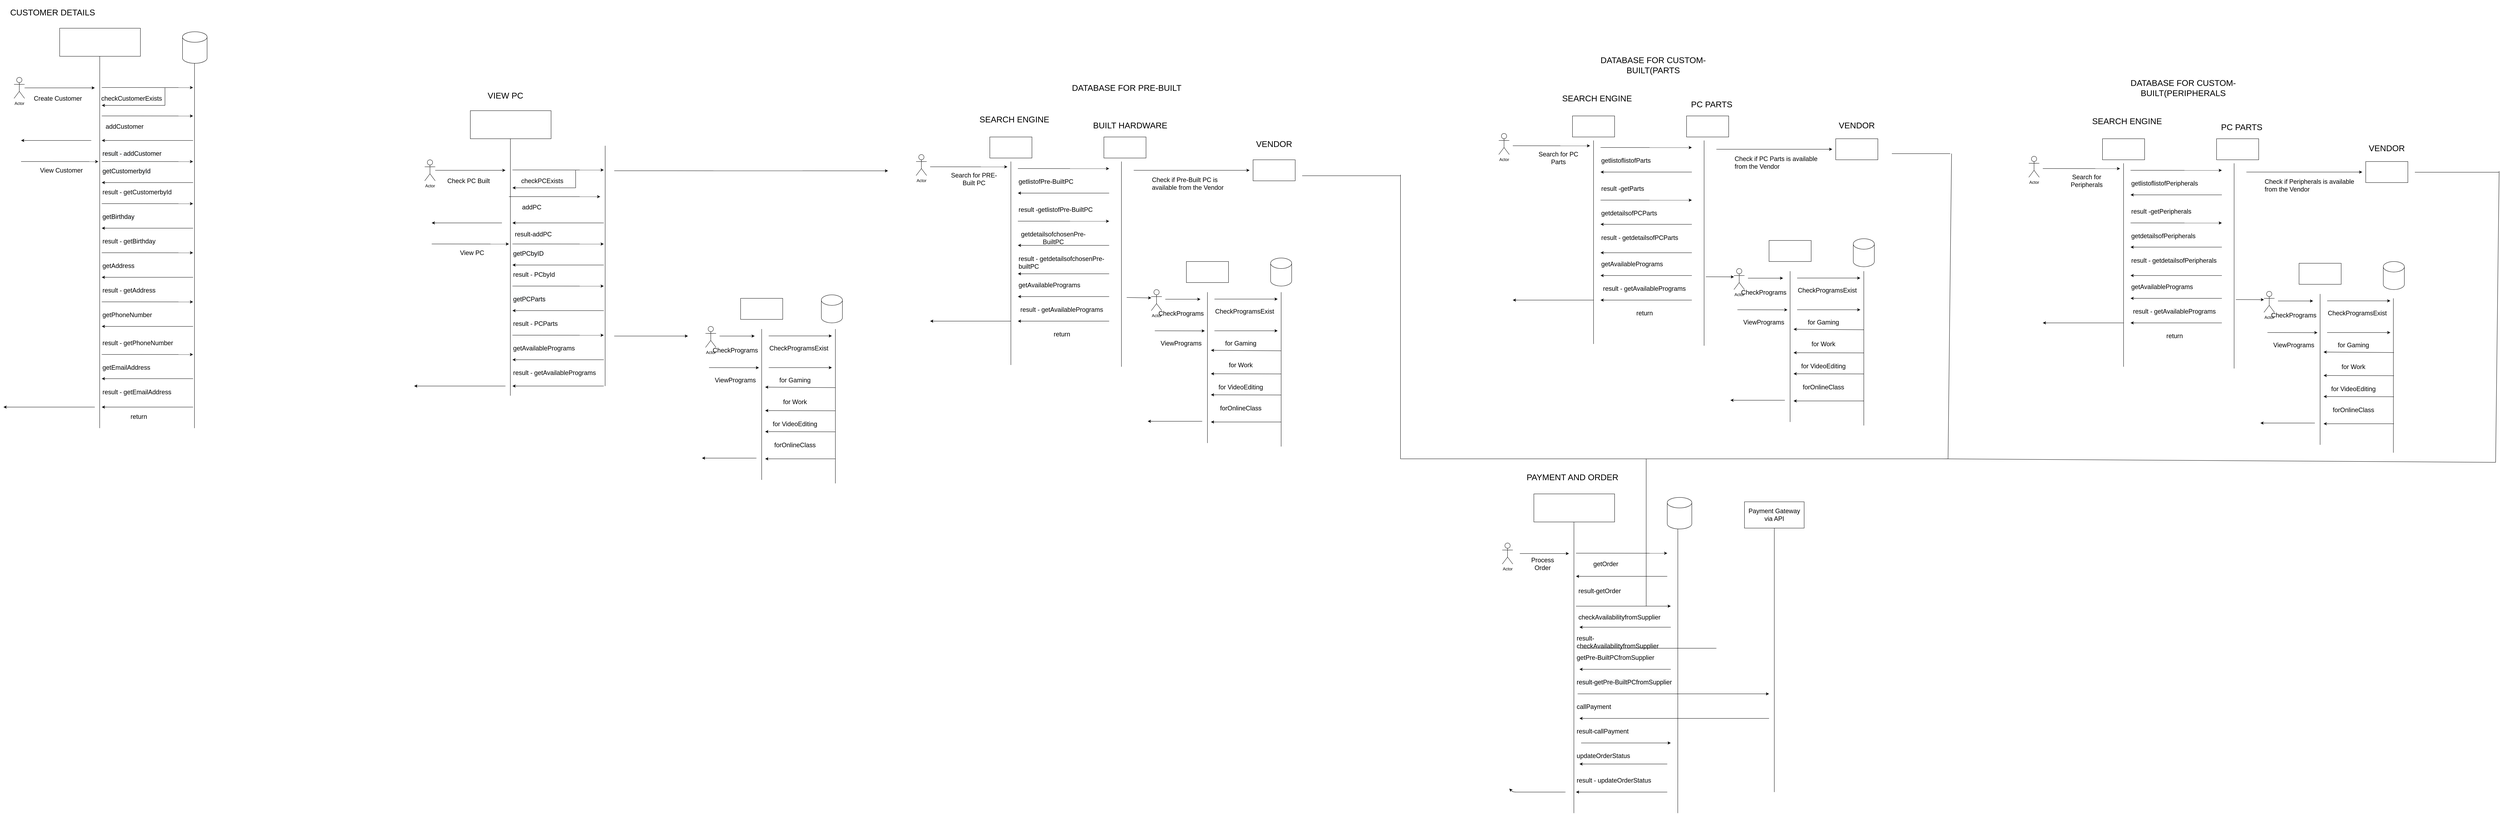 <mxfile version="15.5.4" type="device"><diagram id="3mOwwRvCC82Yl_4-s1kG" name="Page-1"><mxGraphModel dx="2710" dy="928" grid="1" gridSize="10" guides="1" tooltips="1" connect="1" arrows="1" fold="1" page="1" pageScale="1" pageWidth="850" pageHeight="1100" math="0" shadow="0"><root><mxCell id="0"/><mxCell id="1" parent="0"/><mxCell id="9jORLsXTcojZt3yDe79q-11" style="edgeStyle=orthogonalEdgeStyle;rounded=0;orthogonalLoop=1;jettySize=auto;html=1;" parent="1" source="9jORLsXTcojZt3yDe79q-1" edge="1"><mxGeometry relative="1" as="geometry"><mxPoint x="-510" y="302.5" as="targetPoint"/></mxGeometry></mxCell><mxCell id="9jORLsXTcojZt3yDe79q-1" value="Actor" style="shape=umlActor;verticalLabelPosition=bottom;verticalAlign=top;html=1;outlineConnect=0;" parent="1" vertex="1"><mxGeometry x="-740" y="272.5" width="30" height="60" as="geometry"/></mxCell><mxCell id="9jORLsXTcojZt3yDe79q-3" value="" style="shape=cylinder3;whiteSpace=wrap;html=1;boundedLbl=1;backgroundOutline=1;size=15;" parent="1" vertex="1"><mxGeometry x="-260" y="142.5" width="70" height="90" as="geometry"/></mxCell><mxCell id="9jORLsXTcojZt3yDe79q-7" value="" style="endArrow=none;html=1;" parent="1" edge="1"><mxGeometry width="50" height="50" relative="1" as="geometry"><mxPoint x="-496" y="1272.5" as="sourcePoint"/><mxPoint x="-495.83" y="202.5" as="targetPoint"/></mxGeometry></mxCell><mxCell id="9jORLsXTcojZt3yDe79q-8" value="" style="rounded=0;whiteSpace=wrap;html=1;" parent="1" vertex="1"><mxGeometry x="-610" y="132.5" width="230" height="80" as="geometry"/></mxCell><mxCell id="9jORLsXTcojZt3yDe79q-9" value="" style="endArrow=none;html=1;" parent="1" edge="1"><mxGeometry width="50" height="50" relative="1" as="geometry"><mxPoint x="-226" y="1272.5" as="sourcePoint"/><mxPoint x="-225.83" y="232.5" as="targetPoint"/></mxGeometry></mxCell><mxCell id="9jORLsXTcojZt3yDe79q-14" value="" style="endArrow=classic;html=1;" parent="1" edge="1"><mxGeometry width="50" height="50" relative="1" as="geometry"><mxPoint x="-490" y="301.5" as="sourcePoint"/><mxPoint x="-230" y="301.67" as="targetPoint"/></mxGeometry></mxCell><mxCell id="9jORLsXTcojZt3yDe79q-16" value="" style="endArrow=classic;html=1;" parent="1" edge="1"><mxGeometry width="50" height="50" relative="1" as="geometry"><mxPoint x="-310" y="352.5" as="sourcePoint"/><mxPoint x="-490" y="352.5" as="targetPoint"/></mxGeometry></mxCell><mxCell id="9jORLsXTcojZt3yDe79q-21" value="" style="endArrow=none;html=1;" parent="1" edge="1"><mxGeometry width="50" height="50" relative="1" as="geometry"><mxPoint x="-310" y="352.5" as="sourcePoint"/><mxPoint x="-310" y="302.5" as="targetPoint"/></mxGeometry></mxCell><mxCell id="9jORLsXTcojZt3yDe79q-22" value="&lt;span style=&quot;font-size: 18px&quot;&gt;checkCustomerExists&lt;/span&gt;" style="text;html=1;strokeColor=none;fillColor=none;align=center;verticalAlign=middle;whiteSpace=wrap;rounded=0;" parent="1" vertex="1"><mxGeometry x="-440" y="297.5" width="70" height="70" as="geometry"/></mxCell><mxCell id="9jORLsXTcojZt3yDe79q-23" value="" style="endArrow=classic;html=1;" parent="1" edge="1"><mxGeometry width="50" height="50" relative="1" as="geometry"><mxPoint x="-490" y="382.5" as="sourcePoint"/><mxPoint x="-230" y="382.67" as="targetPoint"/></mxGeometry></mxCell><mxCell id="9jORLsXTcojZt3yDe79q-24" value="&lt;span style=&quot;font-size: 18px&quot;&gt;addCustomer&lt;/span&gt;" style="text;html=1;strokeColor=none;fillColor=none;align=center;verticalAlign=middle;whiteSpace=wrap;rounded=0;" parent="1" vertex="1"><mxGeometry x="-460" y="382.5" width="70" height="60" as="geometry"/></mxCell><mxCell id="9jORLsXTcojZt3yDe79q-26" value="" style="endArrow=classic;html=1;" parent="1" edge="1"><mxGeometry width="50" height="50" relative="1" as="geometry"><mxPoint x="-230" y="452.5" as="sourcePoint"/><mxPoint x="-490" y="452.5" as="targetPoint"/><Array as="points"><mxPoint x="-380" y="452.5"/></Array></mxGeometry></mxCell><mxCell id="9jORLsXTcojZt3yDe79q-27" value="" style="endArrow=classic;html=1;" parent="1" edge="1"><mxGeometry width="50" height="50" relative="1" as="geometry"><mxPoint x="-520" y="452.5" as="sourcePoint"/><mxPoint x="-720" y="452.5" as="targetPoint"/></mxGeometry></mxCell><mxCell id="9jORLsXTcojZt3yDe79q-28" value="&lt;span style=&quot;color: rgb(0 , 0 , 0) ; font-family: &amp;#34;helvetica&amp;#34; ; font-size: 18px ; font-style: normal ; font-weight: 400 ; letter-spacing: normal ; text-align: center ; text-indent: 0px ; text-transform: none ; word-spacing: 0px ; background-color: rgb(248 , 249 , 250) ; display: inline ; float: none&quot;&gt;result - addCustomer&lt;/span&gt;" style="text;whiteSpace=wrap;html=1;" parent="1" vertex="1"><mxGeometry x="-490" y="472.5" width="200" height="30" as="geometry"/></mxCell><mxCell id="9jORLsXTcojZt3yDe79q-30" value="" style="endArrow=classic;html=1;" parent="1" edge="1"><mxGeometry width="50" height="50" relative="1" as="geometry"><mxPoint x="-490" y="512.5" as="sourcePoint"/><mxPoint x="-230" y="512.67" as="targetPoint"/></mxGeometry></mxCell><mxCell id="9jORLsXTcojZt3yDe79q-31" value="" style="endArrow=classic;html=1;" parent="1" edge="1"><mxGeometry width="50" height="50" relative="1" as="geometry"><mxPoint x="-230" y="572.5" as="sourcePoint"/><mxPoint x="-490" y="572.5" as="targetPoint"/><Array as="points"><mxPoint x="-380" y="572.5"/></Array></mxGeometry></mxCell><mxCell id="9jORLsXTcojZt3yDe79q-32" value="" style="endArrow=classic;html=1;" parent="1" edge="1"><mxGeometry width="50" height="50" relative="1" as="geometry"><mxPoint x="-490" y="632.5" as="sourcePoint"/><mxPoint x="-230" y="632.67" as="targetPoint"/></mxGeometry></mxCell><mxCell id="9jORLsXTcojZt3yDe79q-33" value="" style="endArrow=classic;html=1;" parent="1" edge="1"><mxGeometry width="50" height="50" relative="1" as="geometry"><mxPoint x="-230" y="702.5" as="sourcePoint"/><mxPoint x="-490" y="702.5" as="targetPoint"/><Array as="points"><mxPoint x="-380" y="702.5"/></Array></mxGeometry></mxCell><mxCell id="9jORLsXTcojZt3yDe79q-34" value="" style="endArrow=classic;html=1;" parent="1" edge="1"><mxGeometry width="50" height="50" relative="1" as="geometry"><mxPoint x="-490" y="772.5" as="sourcePoint"/><mxPoint x="-230" y="772.67" as="targetPoint"/></mxGeometry></mxCell><mxCell id="9jORLsXTcojZt3yDe79q-36" value="" style="endArrow=classic;html=1;" parent="1" edge="1"><mxGeometry width="50" height="50" relative="1" as="geometry"><mxPoint x="-230" y="842.5" as="sourcePoint"/><mxPoint x="-490" y="842.5" as="targetPoint"/><Array as="points"><mxPoint x="-380" y="842.5"/></Array></mxGeometry></mxCell><mxCell id="9jORLsXTcojZt3yDe79q-38" value="" style="endArrow=classic;html=1;" parent="1" edge="1"><mxGeometry width="50" height="50" relative="1" as="geometry"><mxPoint x="-490" y="912.5" as="sourcePoint"/><mxPoint x="-230" y="912.67" as="targetPoint"/></mxGeometry></mxCell><mxCell id="9jORLsXTcojZt3yDe79q-39" value="" style="endArrow=classic;html=1;" parent="1" edge="1"><mxGeometry width="50" height="50" relative="1" as="geometry"><mxPoint x="-230" y="982.5" as="sourcePoint"/><mxPoint x="-490" y="982.5" as="targetPoint"/><Array as="points"><mxPoint x="-380" y="982.5"/></Array></mxGeometry></mxCell><mxCell id="9jORLsXTcojZt3yDe79q-40" value="&lt;span style=&quot;color: rgb(0 , 0 , 0) ; font-family: &amp;#34;helvetica&amp;#34; ; font-size: 18px ; font-style: normal ; font-weight: 400 ; letter-spacing: normal ; text-align: center ; text-indent: 0px ; text-transform: none ; word-spacing: 0px ; background-color: rgb(248 , 249 , 250) ; display: inline ; float: none&quot;&gt;getCustomerbyId&lt;/span&gt;" style="text;whiteSpace=wrap;html=1;" parent="1" vertex="1"><mxGeometry x="-490" y="522.5" width="200" height="30" as="geometry"/></mxCell><mxCell id="9jORLsXTcojZt3yDe79q-41" value="&lt;span style=&quot;font-family: &amp;#34;helvetica&amp;#34; ; font-size: 18px ; text-align: center&quot;&gt;result -&amp;nbsp;&lt;/span&gt;&lt;span style=&quot;font-family: &amp;#34;helvetica&amp;#34; ; font-size: 18px ; text-align: center&quot;&gt;getCustomerbyId&lt;/span&gt;" style="text;whiteSpace=wrap;html=1;" parent="1" vertex="1"><mxGeometry x="-490" y="582.5" width="220" height="30" as="geometry"/></mxCell><mxCell id="9jORLsXTcojZt3yDe79q-42" value="&lt;span style=&quot;color: rgb(0 , 0 , 0) ; font-family: &amp;#34;helvetica&amp;#34; ; font-size: 18px ; font-style: normal ; font-weight: 400 ; letter-spacing: normal ; text-align: center ; text-indent: 0px ; text-transform: none ; word-spacing: 0px ; background-color: rgb(248 , 249 , 250) ; display: inline ; float: none&quot;&gt;getBirthday&lt;/span&gt;" style="text;whiteSpace=wrap;html=1;" parent="1" vertex="1"><mxGeometry x="-490" y="652.5" width="200" height="30" as="geometry"/></mxCell><mxCell id="9jORLsXTcojZt3yDe79q-43" value="&lt;span style=&quot;font-family: &amp;#34;helvetica&amp;#34; ; font-size: 18px ; text-align: center&quot;&gt;result - getBirthday&lt;/span&gt;" style="text;whiteSpace=wrap;html=1;" parent="1" vertex="1"><mxGeometry x="-490" y="722.5" width="220" height="30" as="geometry"/></mxCell><mxCell id="9jORLsXTcojZt3yDe79q-44" value="&lt;span style=&quot;font-family: &amp;#34;helvetica&amp;#34; ; font-size: 18px ; text-align: center&quot;&gt;getAddress&lt;/span&gt;" style="text;whiteSpace=wrap;html=1;" parent="1" vertex="1"><mxGeometry x="-490" y="792.5" width="200" height="30" as="geometry"/></mxCell><mxCell id="9jORLsXTcojZt3yDe79q-45" value="&lt;span style=&quot;font-family: &amp;#34;helvetica&amp;#34; ; font-size: 18px ; text-align: center&quot;&gt;result - getAddress&lt;/span&gt;" style="text;whiteSpace=wrap;html=1;" parent="1" vertex="1"><mxGeometry x="-490" y="862.5" width="220" height="30" as="geometry"/></mxCell><mxCell id="9jORLsXTcojZt3yDe79q-47" value="&lt;span style=&quot;font-family: &amp;#34;helvetica&amp;#34; ; font-size: 18px ; text-align: center&quot;&gt;result - getPhoneNumber&lt;/span&gt;" style="text;whiteSpace=wrap;html=1;" parent="1" vertex="1"><mxGeometry x="-490" y="1012.5" width="220" height="30" as="geometry"/></mxCell><mxCell id="9jORLsXTcojZt3yDe79q-48" value="&lt;span style=&quot;font-family: &amp;#34;helvetica&amp;#34; ; font-size: 18px ; text-align: center&quot;&gt;getPhoneNumber&lt;/span&gt;" style="text;whiteSpace=wrap;html=1;" parent="1" vertex="1"><mxGeometry x="-490" y="932.5" width="200" height="30" as="geometry"/></mxCell><mxCell id="9jORLsXTcojZt3yDe79q-49" value="" style="endArrow=classic;html=1;" parent="1" edge="1"><mxGeometry width="50" height="50" relative="1" as="geometry"><mxPoint x="-490" y="1062.5" as="sourcePoint"/><mxPoint x="-230" y="1062.67" as="targetPoint"/></mxGeometry></mxCell><mxCell id="9jORLsXTcojZt3yDe79q-50" value="" style="endArrow=classic;html=1;" parent="1" edge="1"><mxGeometry width="50" height="50" relative="1" as="geometry"><mxPoint x="-230" y="1131.5" as="sourcePoint"/><mxPoint x="-490" y="1131.5" as="targetPoint"/><Array as="points"><mxPoint x="-380" y="1131.5"/></Array></mxGeometry></mxCell><mxCell id="9jORLsXTcojZt3yDe79q-53" value="&lt;span style=&quot;font-family: &amp;#34;helvetica&amp;#34; ; font-size: 18px ; text-align: center&quot;&gt;getEmailAddress&lt;/span&gt;" style="text;whiteSpace=wrap;html=1;" parent="1" vertex="1"><mxGeometry x="-490" y="1082.5" width="200" height="30" as="geometry"/></mxCell><mxCell id="9jORLsXTcojZt3yDe79q-54" value="&lt;span style=&quot;font-family: &amp;#34;helvetica&amp;#34; ; font-size: 18px ; text-align: center&quot;&gt;result - getEmailAddress&lt;/span&gt;" style="text;whiteSpace=wrap;html=1;" parent="1" vertex="1"><mxGeometry x="-490" y="1152.5" width="220" height="30" as="geometry"/></mxCell><mxCell id="9jORLsXTcojZt3yDe79q-56" value="&lt;span style=&quot;font-size: 18px&quot;&gt;View Customer&lt;/span&gt;" style="text;html=1;strokeColor=none;fillColor=none;align=center;verticalAlign=middle;whiteSpace=wrap;rounded=0;" parent="1" vertex="1"><mxGeometry x="-680" y="502.5" width="150" height="70" as="geometry"/></mxCell><mxCell id="9jORLsXTcojZt3yDe79q-57" value="" style="endArrow=classic;html=1;" parent="1" edge="1"><mxGeometry width="50" height="50" relative="1" as="geometry"><mxPoint x="-720" y="512.5" as="sourcePoint"/><mxPoint x="-500" y="512.67" as="targetPoint"/></mxGeometry></mxCell><mxCell id="9jORLsXTcojZt3yDe79q-60" value="&lt;span style=&quot;font-size: 18px&quot;&gt;Create Customer&lt;/span&gt;" style="text;html=1;strokeColor=none;fillColor=none;align=center;verticalAlign=middle;whiteSpace=wrap;rounded=0;" parent="1" vertex="1"><mxGeometry x="-700" y="297.5" width="170" height="70" as="geometry"/></mxCell><mxCell id="9jORLsXTcojZt3yDe79q-62" value="" style="endArrow=classic;html=1;" parent="1" edge="1"><mxGeometry width="50" height="50" relative="1" as="geometry"><mxPoint x="-230" y="1212.5" as="sourcePoint"/><mxPoint x="-490" y="1212.5" as="targetPoint"/><Array as="points"><mxPoint x="-380" y="1212.5"/></Array></mxGeometry></mxCell><mxCell id="9jORLsXTcojZt3yDe79q-63" value="&lt;span style=&quot;font-family: &amp;#34;helvetica&amp;#34; ; font-size: 18px ; text-align: center&quot;&gt;return&lt;/span&gt;" style="text;whiteSpace=wrap;html=1;" parent="1" vertex="1"><mxGeometry x="-410" y="1222.5" width="220" height="30" as="geometry"/></mxCell><mxCell id="9jORLsXTcojZt3yDe79q-64" value="" style="endArrow=classic;html=1;" parent="1" edge="1"><mxGeometry width="50" height="50" relative="1" as="geometry"><mxPoint x="-510" y="1212.5" as="sourcePoint"/><mxPoint x="-770" y="1212.5" as="targetPoint"/><Array as="points"><mxPoint x="-660" y="1212.5"/><mxPoint x="-710" y="1212.5"/><mxPoint x="-740" y="1212.5"/></Array></mxGeometry></mxCell><mxCell id="9jORLsXTcojZt3yDe79q-65" value="&lt;font style=&quot;font-size: 24px&quot;&gt;CUSTOMER DETAILS&lt;/font&gt;" style="text;html=1;strokeColor=none;fillColor=none;align=center;verticalAlign=middle;whiteSpace=wrap;rounded=0;" parent="1" vertex="1"><mxGeometry x="-780" y="52.5" width="300" height="70" as="geometry"/></mxCell><mxCell id="9jORLsXTcojZt3yDe79q-150" style="edgeStyle=orthogonalEdgeStyle;rounded=0;orthogonalLoop=1;jettySize=auto;html=1;" parent="1" source="9jORLsXTcojZt3yDe79q-151" edge="1"><mxGeometry relative="1" as="geometry"><mxPoint x="660" y="537.5" as="targetPoint"/></mxGeometry></mxCell><mxCell id="9jORLsXTcojZt3yDe79q-151" value="Actor" style="shape=umlActor;verticalLabelPosition=bottom;verticalAlign=top;html=1;outlineConnect=0;" parent="1" vertex="1"><mxGeometry x="430" y="507.5" width="30" height="60" as="geometry"/></mxCell><mxCell id="9jORLsXTcojZt3yDe79q-153" value="" style="endArrow=none;html=1;" parent="1" edge="1"><mxGeometry width="50" height="50" relative="1" as="geometry"><mxPoint x="674" y="1180" as="sourcePoint"/><mxPoint x="674.17" y="437.5" as="targetPoint"/></mxGeometry></mxCell><mxCell id="9jORLsXTcojZt3yDe79q-154" value="" style="rounded=0;whiteSpace=wrap;html=1;" parent="1" vertex="1"><mxGeometry x="560" y="367.5" width="230" height="80" as="geometry"/></mxCell><mxCell id="9jORLsXTcojZt3yDe79q-155" value="" style="endArrow=none;html=1;" parent="1" edge="1"><mxGeometry width="50" height="50" relative="1" as="geometry"><mxPoint x="944" y="1152.5" as="sourcePoint"/><mxPoint x="944.17" y="467.5" as="targetPoint"/></mxGeometry></mxCell><mxCell id="9jORLsXTcojZt3yDe79q-156" value="" style="endArrow=classic;html=1;" parent="1" edge="1"><mxGeometry width="50" height="50" relative="1" as="geometry"><mxPoint x="680" y="536.5" as="sourcePoint"/><mxPoint x="940" y="536.67" as="targetPoint"/></mxGeometry></mxCell><mxCell id="9jORLsXTcojZt3yDe79q-157" value="" style="endArrow=classic;html=1;" parent="1" edge="1"><mxGeometry width="50" height="50" relative="1" as="geometry"><mxPoint x="860" y="587.5" as="sourcePoint"/><mxPoint x="680" y="587.5" as="targetPoint"/></mxGeometry></mxCell><mxCell id="9jORLsXTcojZt3yDe79q-158" value="" style="endArrow=none;html=1;" parent="1" edge="1"><mxGeometry width="50" height="50" relative="1" as="geometry"><mxPoint x="860" y="587.5" as="sourcePoint"/><mxPoint x="860" y="537.5" as="targetPoint"/></mxGeometry></mxCell><mxCell id="9jORLsXTcojZt3yDe79q-160" value="&lt;span style=&quot;font-size: 18px&quot;&gt;checkPCExists&lt;/span&gt;" style="text;html=1;strokeColor=none;fillColor=none;align=center;verticalAlign=middle;whiteSpace=wrap;rounded=0;" parent="1" vertex="1"><mxGeometry x="730" y="532.5" width="70" height="70" as="geometry"/></mxCell><mxCell id="9jORLsXTcojZt3yDe79q-161" value="" style="endArrow=classic;html=1;" parent="1" edge="1"><mxGeometry width="50" height="50" relative="1" as="geometry"><mxPoint x="670" y="612.5" as="sourcePoint"/><mxPoint x="930" y="612.67" as="targetPoint"/></mxGeometry></mxCell><mxCell id="9jORLsXTcojZt3yDe79q-162" value="&lt;span style=&quot;font-size: 18px&quot;&gt;addPC&lt;/span&gt;" style="text;html=1;strokeColor=none;fillColor=none;align=center;verticalAlign=middle;whiteSpace=wrap;rounded=0;" parent="1" vertex="1"><mxGeometry x="700" y="607.5" width="70" height="70" as="geometry"/></mxCell><mxCell id="9jORLsXTcojZt3yDe79q-163" value="" style="endArrow=classic;html=1;" parent="1" edge="1"><mxGeometry width="50" height="50" relative="1" as="geometry"><mxPoint x="940" y="687.5" as="sourcePoint"/><mxPoint x="680" y="687.5" as="targetPoint"/><Array as="points"><mxPoint x="790" y="687.5"/></Array></mxGeometry></mxCell><mxCell id="9jORLsXTcojZt3yDe79q-164" value="" style="endArrow=classic;html=1;" parent="1" edge="1"><mxGeometry width="50" height="50" relative="1" as="geometry"><mxPoint x="650" y="687.5" as="sourcePoint"/><mxPoint x="450" y="687.5" as="targetPoint"/></mxGeometry></mxCell><mxCell id="9jORLsXTcojZt3yDe79q-165" value="&lt;span style=&quot;font-family: &amp;#34;helvetica&amp;#34; ; font-size: 18px ; text-align: center&quot;&gt;result-addPC&lt;/span&gt;" style="text;whiteSpace=wrap;html=1;" parent="1" vertex="1"><mxGeometry x="685" y="702.5" width="200" height="30" as="geometry"/></mxCell><mxCell id="9jORLsXTcojZt3yDe79q-166" value="" style="endArrow=classic;html=1;" parent="1" edge="1"><mxGeometry width="50" height="50" relative="1" as="geometry"><mxPoint x="680" y="747.5" as="sourcePoint"/><mxPoint x="940" y="747.67" as="targetPoint"/></mxGeometry></mxCell><mxCell id="9jORLsXTcojZt3yDe79q-167" value="" style="endArrow=classic;html=1;" parent="1" edge="1"><mxGeometry width="50" height="50" relative="1" as="geometry"><mxPoint x="940" y="807.5" as="sourcePoint"/><mxPoint x="680" y="807.5" as="targetPoint"/><Array as="points"><mxPoint x="790" y="807.5"/></Array></mxGeometry></mxCell><mxCell id="9jORLsXTcojZt3yDe79q-168" value="" style="endArrow=classic;html=1;" parent="1" edge="1"><mxGeometry width="50" height="50" relative="1" as="geometry"><mxPoint x="680" y="867.5" as="sourcePoint"/><mxPoint x="940" y="867.67" as="targetPoint"/></mxGeometry></mxCell><mxCell id="9jORLsXTcojZt3yDe79q-169" value="" style="endArrow=classic;html=1;" parent="1" edge="1"><mxGeometry width="50" height="50" relative="1" as="geometry"><mxPoint x="940" y="937.5" as="sourcePoint"/><mxPoint x="680" y="937.5" as="targetPoint"/><Array as="points"><mxPoint x="790" y="937.5"/></Array></mxGeometry></mxCell><mxCell id="9jORLsXTcojZt3yDe79q-170" value="" style="endArrow=classic;html=1;" parent="1" edge="1"><mxGeometry width="50" height="50" relative="1" as="geometry"><mxPoint x="680" y="1007.5" as="sourcePoint"/><mxPoint x="940" y="1007.67" as="targetPoint"/></mxGeometry></mxCell><mxCell id="9jORLsXTcojZt3yDe79q-171" value="" style="endArrow=classic;html=1;" parent="1" edge="1"><mxGeometry width="50" height="50" relative="1" as="geometry"><mxPoint x="940" y="1077.5" as="sourcePoint"/><mxPoint x="680" y="1077.5" as="targetPoint"/><Array as="points"><mxPoint x="790" y="1077.5"/></Array></mxGeometry></mxCell><mxCell id="9jORLsXTcojZt3yDe79q-174" value="&lt;span style=&quot;color: rgb(0 , 0 , 0) ; font-family: &amp;#34;helvetica&amp;#34; ; font-size: 18px ; font-style: normal ; font-weight: 400 ; letter-spacing: normal ; text-align: center ; text-indent: 0px ; text-transform: none ; word-spacing: 0px ; background-color: rgb(248 , 249 , 250) ; display: inline ; float: none&quot;&gt;getPCbyID&lt;/span&gt;" style="text;whiteSpace=wrap;html=1;" parent="1" vertex="1"><mxGeometry x="680" y="757.5" width="200" height="30" as="geometry"/></mxCell><mxCell id="9jORLsXTcojZt3yDe79q-175" value="&lt;span style=&quot;font-family: &amp;#34;helvetica&amp;#34; ; font-size: 18px ; text-align: center&quot;&gt;result - PCb&lt;/span&gt;&lt;span style=&quot;font-family: &amp;#34;helvetica&amp;#34; ; font-size: 18px ; text-align: center&quot;&gt;yId&lt;/span&gt;" style="text;whiteSpace=wrap;html=1;" parent="1" vertex="1"><mxGeometry x="680" y="817.5" width="220" height="30" as="geometry"/></mxCell><mxCell id="9jORLsXTcojZt3yDe79q-176" value="&lt;span style=&quot;color: rgb(0 , 0 , 0) ; font-family: &amp;#34;helvetica&amp;#34; ; font-size: 18px ; font-style: normal ; font-weight: 400 ; letter-spacing: normal ; text-align: center ; text-indent: 0px ; text-transform: none ; word-spacing: 0px ; background-color: rgb(248 , 249 , 250) ; display: inline ; float: none&quot;&gt;getPCParts&lt;/span&gt;" style="text;whiteSpace=wrap;html=1;" parent="1" vertex="1"><mxGeometry x="680" y="887.5" width="200" height="30" as="geometry"/></mxCell><mxCell id="9jORLsXTcojZt3yDe79q-177" value="&lt;span style=&quot;font-family: &amp;#34;helvetica&amp;#34; ; font-size: 18px ; text-align: center&quot;&gt;result - PCParts&lt;/span&gt;" style="text;whiteSpace=wrap;html=1;" parent="1" vertex="1"><mxGeometry x="680" y="957.5" width="220" height="30" as="geometry"/></mxCell><mxCell id="9jORLsXTcojZt3yDe79q-178" value="&lt;span style=&quot;font-family: &amp;#34;helvetica&amp;#34; ; font-size: 18px ; text-align: center&quot;&gt;getAvailablePrograms&lt;/span&gt;" style="text;whiteSpace=wrap;html=1;" parent="1" vertex="1"><mxGeometry x="680" y="1027.5" width="200" height="30" as="geometry"/></mxCell><mxCell id="9jORLsXTcojZt3yDe79q-179" value="&lt;span style=&quot;font-family: &amp;#34;helvetica&amp;#34; ; font-size: 18px ; text-align: center&quot;&gt;result - getAvailablePrograms&lt;/span&gt;" style="text;whiteSpace=wrap;html=1;" parent="1" vertex="1"><mxGeometry x="680" y="1097.5" width="240" height="30" as="geometry"/></mxCell><mxCell id="9jORLsXTcojZt3yDe79q-186" value="&lt;span style=&quot;font-size: 18px&quot;&gt;View PC&lt;/span&gt;" style="text;html=1;strokeColor=none;fillColor=none;align=center;verticalAlign=middle;whiteSpace=wrap;rounded=0;" parent="1" vertex="1"><mxGeometry x="490" y="737.5" width="150" height="70" as="geometry"/></mxCell><mxCell id="9jORLsXTcojZt3yDe79q-187" value="" style="endArrow=classic;html=1;" parent="1" edge="1"><mxGeometry width="50" height="50" relative="1" as="geometry"><mxPoint x="450" y="747.5" as="sourcePoint"/><mxPoint x="670" y="747.67" as="targetPoint"/></mxGeometry></mxCell><mxCell id="9jORLsXTcojZt3yDe79q-188" value="&lt;span style=&quot;font-size: 18px&quot;&gt;Check PC Built&lt;br&gt;&lt;/span&gt;" style="text;html=1;strokeColor=none;fillColor=none;align=center;verticalAlign=middle;whiteSpace=wrap;rounded=0;" parent="1" vertex="1"><mxGeometry x="470" y="532.5" width="170" height="70" as="geometry"/></mxCell><mxCell id="9jORLsXTcojZt3yDe79q-192" value="&lt;span style=&quot;font-size: 24px&quot;&gt;VIEW PC&lt;/span&gt;" style="text;html=1;strokeColor=none;fillColor=none;align=center;verticalAlign=middle;whiteSpace=wrap;rounded=0;" parent="1" vertex="1"><mxGeometry x="510" y="290" width="300" height="70" as="geometry"/></mxCell><mxCell id="9jORLsXTcojZt3yDe79q-290" value="&lt;span style=&quot;font-size: 24px&quot;&gt;DATABASE FOR PRE-BUILT&lt;/span&gt;" style="text;html=1;strokeColor=none;fillColor=none;align=center;verticalAlign=middle;whiteSpace=wrap;rounded=0;" parent="1" vertex="1"><mxGeometry x="2250" y="267.5" width="360" height="70" as="geometry"/></mxCell><mxCell id="vSO5zF4kdLPKXyrMJLx4-107" value="" style="endArrow=classic;html=1;rounded=0;strokeWidth=1;" edge="1" parent="1"><mxGeometry width="50" height="50" relative="1" as="geometry"><mxPoint x="970" y="538.75" as="sourcePoint"/><mxPoint x="1750" y="539" as="targetPoint"/></mxGeometry></mxCell><mxCell id="vSO5zF4kdLPKXyrMJLx4-108" value="" style="endArrow=classic;html=1;" edge="1" parent="1"><mxGeometry width="50" height="50" relative="1" as="geometry"><mxPoint x="940" y="1152.5" as="sourcePoint"/><mxPoint x="680" y="1152.5" as="targetPoint"/><Array as="points"><mxPoint x="790" y="1152.5"/></Array></mxGeometry></mxCell><mxCell id="vSO5zF4kdLPKXyrMJLx4-109" value="" style="endArrow=classic;html=1;" edge="1" parent="1"><mxGeometry width="50" height="50" relative="1" as="geometry"><mxPoint x="660" y="1152.5" as="sourcePoint"/><mxPoint x="400" y="1152.5" as="targetPoint"/><Array as="points"><mxPoint x="510" y="1152.5"/><mxPoint x="460" y="1152.5"/><mxPoint x="430" y="1152.5"/></Array></mxGeometry></mxCell><mxCell id="vSO5zF4kdLPKXyrMJLx4-120" value="Actor" style="shape=umlActor;verticalLabelPosition=bottom;verticalAlign=top;html=1;outlineConnect=0;" vertex="1" parent="1"><mxGeometry x="3500" y="1600" width="30" height="60" as="geometry"/></mxCell><mxCell id="vSO5zF4kdLPKXyrMJLx4-129" value="" style="endArrow=classic;html=1;rounded=0;strokeWidth=1;" edge="1" parent="1"><mxGeometry width="50" height="50" relative="1" as="geometry"><mxPoint x="970" y="1010" as="sourcePoint"/><mxPoint x="1180" y="1010" as="targetPoint"/></mxGeometry></mxCell><mxCell id="vSO5zF4kdLPKXyrMJLx4-130" value="" style="shape=cylinder3;whiteSpace=wrap;html=1;boundedLbl=1;backgroundOutline=1;size=15;" vertex="1" parent="1"><mxGeometry x="1560" y="892.5" width="60" height="80" as="geometry"/></mxCell><mxCell id="vSO5zF4kdLPKXyrMJLx4-131" value="Actor" style="shape=umlActor;verticalLabelPosition=bottom;verticalAlign=top;html=1;outlineConnect=0;" vertex="1" parent="1"><mxGeometry x="1230" y="982.5" width="30" height="60" as="geometry"/></mxCell><mxCell id="vSO5zF4kdLPKXyrMJLx4-133" value="" style="endArrow=classic;html=1;rounded=0;strokeWidth=1;" edge="1" parent="1"><mxGeometry width="50" height="50" relative="1" as="geometry"><mxPoint x="1410" y="1009.64" as="sourcePoint"/><mxPoint x="1590" y="1009.64" as="targetPoint"/></mxGeometry></mxCell><mxCell id="vSO5zF4kdLPKXyrMJLx4-134" value="" style="rounded=0;whiteSpace=wrap;html=1;" vertex="1" parent="1"><mxGeometry x="1330" y="902.5" width="120" height="60" as="geometry"/></mxCell><mxCell id="vSO5zF4kdLPKXyrMJLx4-136" value="" style="endArrow=classic;html=1;rounded=0;strokeWidth=1;" edge="1" parent="1"><mxGeometry width="50" height="50" relative="1" as="geometry"><mxPoint x="1270" y="1010" as="sourcePoint"/><mxPoint x="1370" y="1010" as="targetPoint"/></mxGeometry></mxCell><mxCell id="vSO5zF4kdLPKXyrMJLx4-137" value="" style="endArrow=none;html=1;rounded=0;strokeWidth=1;" edge="1" parent="1"><mxGeometry width="50" height="50" relative="1" as="geometry"><mxPoint x="1390" y="1420" as="sourcePoint"/><mxPoint x="1390" y="990" as="targetPoint"/></mxGeometry></mxCell><mxCell id="vSO5zF4kdLPKXyrMJLx4-138" value="" style="endArrow=none;html=1;rounded=0;strokeWidth=1;" edge="1" parent="1"><mxGeometry width="50" height="50" relative="1" as="geometry"><mxPoint x="1600" y="1430" as="sourcePoint"/><mxPoint x="1600" y="990" as="targetPoint"/></mxGeometry></mxCell><mxCell id="vSO5zF4kdLPKXyrMJLx4-139" value="&lt;span style=&quot;font-family: &amp;#34;helvetica&amp;#34; ; font-size: 18px ; text-align: center&quot;&gt;CheckProgramsExist&lt;/span&gt;" style="text;whiteSpace=wrap;html=1;" vertex="1" parent="1"><mxGeometry x="1410" y="1027.5" width="200" height="30" as="geometry"/></mxCell><mxCell id="vSO5zF4kdLPKXyrMJLx4-140" value="&lt;span style=&quot;font-size: 18px&quot;&gt;CheckPrograms&lt;br&gt;&lt;/span&gt;" style="text;html=1;strokeColor=none;fillColor=none;align=center;verticalAlign=middle;whiteSpace=wrap;rounded=0;" vertex="1" parent="1"><mxGeometry x="1230" y="1012.5" width="170" height="77.5" as="geometry"/></mxCell><mxCell id="vSO5zF4kdLPKXyrMJLx4-141" value="" style="endArrow=classic;html=1;rounded=0;strokeWidth=1;entryX=0.896;entryY=1.133;entryDx=0;entryDy=0;entryPerimeter=0;" edge="1" parent="1" target="vSO5zF4kdLPKXyrMJLx4-140"><mxGeometry width="50" height="50" relative="1" as="geometry"><mxPoint x="1240" y="1100" as="sourcePoint"/><mxPoint x="1070" y="950" as="targetPoint"/></mxGeometry></mxCell><mxCell id="vSO5zF4kdLPKXyrMJLx4-142" value="&lt;span style=&quot;font-size: 18px&quot;&gt;ViewPrograms&lt;br&gt;&lt;/span&gt;" style="text;html=1;strokeColor=none;fillColor=none;align=center;verticalAlign=middle;whiteSpace=wrap;rounded=0;" vertex="1" parent="1"><mxGeometry x="1230" y="1097.5" width="170" height="77.5" as="geometry"/></mxCell><mxCell id="vSO5zF4kdLPKXyrMJLx4-143" value="" style="endArrow=classic;html=1;rounded=0;strokeWidth=1;" edge="1" parent="1"><mxGeometry width="50" height="50" relative="1" as="geometry"><mxPoint x="1410" y="1100" as="sourcePoint"/><mxPoint x="1590" y="1100" as="targetPoint"/></mxGeometry></mxCell><mxCell id="vSO5zF4kdLPKXyrMJLx4-144" value="&lt;span style=&quot;font-size: 18px&quot;&gt;for Gaming&lt;br&gt;&lt;/span&gt;" style="text;html=1;strokeColor=none;fillColor=none;align=center;verticalAlign=middle;whiteSpace=wrap;rounded=0;" vertex="1" parent="1"><mxGeometry x="1400" y="1097.5" width="170" height="77.5" as="geometry"/></mxCell><mxCell id="vSO5zF4kdLPKXyrMJLx4-145" value="&lt;span style=&quot;font-size: 18px&quot;&gt;for Work&lt;br&gt;&lt;/span&gt;" style="text;html=1;strokeColor=none;fillColor=none;align=center;verticalAlign=middle;whiteSpace=wrap;rounded=0;" vertex="1" parent="1"><mxGeometry x="1400" y="1158.75" width="170" height="77.5" as="geometry"/></mxCell><mxCell id="vSO5zF4kdLPKXyrMJLx4-146" value="&lt;span style=&quot;font-size: 18px&quot;&gt;for VideoEditing&lt;br&gt;&lt;/span&gt;" style="text;html=1;strokeColor=none;fillColor=none;align=center;verticalAlign=middle;whiteSpace=wrap;rounded=0;" vertex="1" parent="1"><mxGeometry x="1400" y="1222.5" width="170" height="77.5" as="geometry"/></mxCell><mxCell id="vSO5zF4kdLPKXyrMJLx4-147" value="&lt;span style=&quot;font-size: 18px&quot;&gt;forOnlineClass&lt;br&gt;&lt;/span&gt;" style="text;html=1;strokeColor=none;fillColor=none;align=center;verticalAlign=middle;whiteSpace=wrap;rounded=0;" vertex="1" parent="1"><mxGeometry x="1400" y="1282.5" width="170" height="77.5" as="geometry"/></mxCell><mxCell id="vSO5zF4kdLPKXyrMJLx4-148" value="" style="endArrow=classic;html=1;rounded=0;strokeWidth=1;entryX=0;entryY=0.75;entryDx=0;entryDy=0;" edge="1" parent="1" target="vSO5zF4kdLPKXyrMJLx4-144"><mxGeometry width="50" height="50" relative="1" as="geometry"><mxPoint x="1600" y="1157" as="sourcePoint"/><mxPoint x="1560" y="1170" as="targetPoint"/></mxGeometry></mxCell><mxCell id="vSO5zF4kdLPKXyrMJLx4-149" value="" style="endArrow=classic;html=1;rounded=0;strokeWidth=1;entryX=0;entryY=0;entryDx=0;entryDy=0;" edge="1" parent="1" target="vSO5zF4kdLPKXyrMJLx4-146"><mxGeometry width="50" height="50" relative="1" as="geometry"><mxPoint x="1600" y="1223" as="sourcePoint"/><mxPoint x="1560" y="1170" as="targetPoint"/></mxGeometry></mxCell><mxCell id="vSO5zF4kdLPKXyrMJLx4-150" value="" style="endArrow=classic;html=1;rounded=0;strokeWidth=1;entryX=0;entryY=0;entryDx=0;entryDy=0;" edge="1" parent="1" target="vSO5zF4kdLPKXyrMJLx4-147"><mxGeometry width="50" height="50" relative="1" as="geometry"><mxPoint x="1600" y="1283" as="sourcePoint"/><mxPoint x="1560" y="1170" as="targetPoint"/></mxGeometry></mxCell><mxCell id="vSO5zF4kdLPKXyrMJLx4-151" value="" style="endArrow=classic;html=1;rounded=0;strokeWidth=1;entryX=0;entryY=1;entryDx=0;entryDy=0;" edge="1" parent="1" target="vSO5zF4kdLPKXyrMJLx4-147"><mxGeometry width="50" height="50" relative="1" as="geometry"><mxPoint x="1600" y="1360" as="sourcePoint"/><mxPoint x="1560" y="1170" as="targetPoint"/></mxGeometry></mxCell><mxCell id="vSO5zF4kdLPKXyrMJLx4-187" style="edgeStyle=orthogonalEdgeStyle;rounded=0;orthogonalLoop=1;jettySize=auto;html=1;" edge="1" parent="1"><mxGeometry relative="1" as="geometry"><mxPoint x="3690" y="1630" as="targetPoint"/><mxPoint x="3550" y="1630" as="sourcePoint"/></mxGeometry></mxCell><mxCell id="vSO5zF4kdLPKXyrMJLx4-189" value="" style="shape=cylinder3;whiteSpace=wrap;html=1;boundedLbl=1;backgroundOutline=1;size=15;" vertex="1" parent="1"><mxGeometry x="3970" y="1470" width="70" height="90" as="geometry"/></mxCell><mxCell id="vSO5zF4kdLPKXyrMJLx4-190" value="" style="endArrow=none;html=1;" edge="1" parent="1"><mxGeometry width="50" height="50" relative="1" as="geometry"><mxPoint x="3704" y="2370" as="sourcePoint"/><mxPoint x="3704.17" y="1530" as="targetPoint"/></mxGeometry></mxCell><mxCell id="vSO5zF4kdLPKXyrMJLx4-191" value="" style="rounded=0;whiteSpace=wrap;html=1;" vertex="1" parent="1"><mxGeometry x="3590" y="1460" width="230" height="80" as="geometry"/></mxCell><mxCell id="vSO5zF4kdLPKXyrMJLx4-192" value="" style="endArrow=none;html=1;" edge="1" parent="1"><mxGeometry width="50" height="50" relative="1" as="geometry"><mxPoint x="4000" y="2370" as="sourcePoint"/><mxPoint x="4000.17" y="1560" as="targetPoint"/></mxGeometry></mxCell><mxCell id="vSO5zF4kdLPKXyrMJLx4-193" value="" style="endArrow=classic;html=1;" edge="1" parent="1"><mxGeometry width="50" height="50" relative="1" as="geometry"><mxPoint x="3710" y="1629" as="sourcePoint"/><mxPoint x="3970" y="1629.17" as="targetPoint"/></mxGeometry></mxCell><mxCell id="vSO5zF4kdLPKXyrMJLx4-194" value="&lt;span style=&quot;font-size: 18px&quot;&gt;getOrder&lt;/span&gt;" style="text;html=1;strokeColor=none;fillColor=none;align=center;verticalAlign=middle;whiteSpace=wrap;rounded=0;" vertex="1" parent="1"><mxGeometry x="3760" y="1625" width="70" height="70" as="geometry"/></mxCell><mxCell id="vSO5zF4kdLPKXyrMJLx4-195" value="" style="endArrow=classic;html=1;" edge="1" parent="1"><mxGeometry width="50" height="50" relative="1" as="geometry"><mxPoint x="3710" y="1780" as="sourcePoint"/><mxPoint x="3980" y="1780" as="targetPoint"/></mxGeometry></mxCell><mxCell id="vSO5zF4kdLPKXyrMJLx4-196" value="" style="endArrow=classic;html=1;" edge="1" parent="1"><mxGeometry width="50" height="50" relative="1" as="geometry"><mxPoint x="3970" y="1695" as="sourcePoint"/><mxPoint x="3710" y="1695" as="targetPoint"/><Array as="points"><mxPoint x="3820" y="1695"/></Array></mxGeometry></mxCell><mxCell id="vSO5zF4kdLPKXyrMJLx4-197" value="&lt;div style=&quot;text-align: center&quot;&gt;&lt;font face=&quot;helvetica&quot;&gt;&lt;span style=&quot;font-size: 18px&quot;&gt;checkAvailabilityfromSupplier&lt;/span&gt;&lt;/font&gt;&lt;/div&gt;" style="text;whiteSpace=wrap;html=1;" vertex="1" parent="1"><mxGeometry x="3715" y="1795" width="200" height="30" as="geometry"/></mxCell><mxCell id="vSO5zF4kdLPKXyrMJLx4-198" value="" style="endArrow=classic;html=1;" edge="1" parent="1"><mxGeometry width="50" height="50" relative="1" as="geometry"><mxPoint x="3980" y="1840" as="sourcePoint"/><mxPoint x="3720" y="1840" as="targetPoint"/></mxGeometry></mxCell><mxCell id="vSO5zF4kdLPKXyrMJLx4-199" value="" style="endArrow=classic;html=1;" edge="1" parent="1"><mxGeometry width="50" height="50" relative="1" as="geometry"><mxPoint x="3980" y="1960" as="sourcePoint"/><mxPoint x="3720" y="1960" as="targetPoint"/></mxGeometry></mxCell><mxCell id="vSO5zF4kdLPKXyrMJLx4-200" value="" style="endArrow=classic;html=1;" edge="1" parent="1"><mxGeometry width="50" height="50" relative="1" as="geometry"><mxPoint x="3970" y="2030" as="sourcePoint"/><mxPoint x="4260" y="2030" as="targetPoint"/><Array as="points"><mxPoint x="3710" y="2030"/></Array></mxGeometry></mxCell><mxCell id="vSO5zF4kdLPKXyrMJLx4-201" value="" style="endArrow=classic;html=1;" edge="1" parent="1"><mxGeometry width="50" height="50" relative="1" as="geometry"><mxPoint x="4260" y="2100" as="sourcePoint"/><mxPoint x="3720" y="2100" as="targetPoint"/></mxGeometry></mxCell><mxCell id="vSO5zF4kdLPKXyrMJLx4-202" value="" style="endArrow=classic;html=1;" edge="1" parent="1"><mxGeometry width="50" height="50" relative="1" as="geometry"><mxPoint x="3970" y="2170" as="sourcePoint"/><mxPoint x="3980" y="2170" as="targetPoint"/><Array as="points"><mxPoint x="3720" y="2170"/></Array></mxGeometry></mxCell><mxCell id="vSO5zF4kdLPKXyrMJLx4-203" value="" style="endArrow=classic;html=1;" edge="1" parent="1"><mxGeometry width="50" height="50" relative="1" as="geometry"><mxPoint x="3970" y="2230" as="sourcePoint"/><mxPoint x="3720" y="2230" as="targetPoint"/></mxGeometry></mxCell><mxCell id="vSO5zF4kdLPKXyrMJLx4-204" value="" style="endArrow=classic;html=1;" edge="1" parent="1"><mxGeometry width="50" height="50" relative="1" as="geometry"><mxPoint x="3970" y="2310" as="sourcePoint"/><mxPoint x="3710" y="2310" as="targetPoint"/><Array as="points"><mxPoint x="3820" y="2310"/></Array></mxGeometry></mxCell><mxCell id="vSO5zF4kdLPKXyrMJLx4-205" value="&lt;div style=&quot;text-align: center&quot;&gt;&lt;span style=&quot;font-size: 18px&quot;&gt;&lt;font face=&quot;helvetica&quot;&gt;getPre-BuiltPCfromSupplier&lt;/font&gt;&lt;/span&gt;&lt;/div&gt;" style="text;whiteSpace=wrap;html=1;" vertex="1" parent="1"><mxGeometry x="3710" y="1910" width="250" height="30" as="geometry"/></mxCell><mxCell id="vSO5zF4kdLPKXyrMJLx4-206" value="&lt;span style=&quot;color: rgb(0 , 0 , 0) ; font-family: &amp;#34;helvetica&amp;#34; ; font-size: 18px ; font-style: normal ; font-weight: 400 ; letter-spacing: normal ; text-align: center ; text-indent: 0px ; text-transform: none ; word-spacing: 0px ; background-color: rgb(248 , 249 , 250) ; display: inline ; float: none&quot;&gt;result-getPre-BuiltPCfromSupplier&lt;/span&gt;" style="text;whiteSpace=wrap;html=1;" vertex="1" parent="1"><mxGeometry x="3710" y="1980" width="290" height="30" as="geometry"/></mxCell><mxCell id="vSO5zF4kdLPKXyrMJLx4-207" value="&lt;span style=&quot;font-family: &amp;#34;helvetica&amp;#34; ; font-size: 18px ; text-align: center&quot;&gt;callPayment&lt;/span&gt;" style="text;whiteSpace=wrap;html=1;" vertex="1" parent="1"><mxGeometry x="3710" y="2050" width="220" height="30" as="geometry"/></mxCell><mxCell id="vSO5zF4kdLPKXyrMJLx4-208" value="&lt;span style=&quot;font-family: &amp;#34;helvetica&amp;#34; ; font-size: 18px ; text-align: center&quot;&gt;result-callPayment&lt;/span&gt;" style="text;whiteSpace=wrap;html=1;" vertex="1" parent="1"><mxGeometry x="3710" y="2120" width="200" height="30" as="geometry"/></mxCell><mxCell id="vSO5zF4kdLPKXyrMJLx4-209" value="&lt;span style=&quot;font-family: &amp;#34;helvetica&amp;#34; ; font-size: 18px ; text-align: center&quot;&gt;updateOrderStatus&lt;/span&gt;" style="text;whiteSpace=wrap;html=1;" vertex="1" parent="1"><mxGeometry x="3710" y="2190" width="240" height="30" as="geometry"/></mxCell><mxCell id="vSO5zF4kdLPKXyrMJLx4-210" value="&lt;span style=&quot;font-family: &amp;#34;helvetica&amp;#34; ; font-size: 18px ; text-align: center&quot;&gt;result - updateOrderStatus&lt;/span&gt;" style="text;whiteSpace=wrap;html=1;" vertex="1" parent="1"><mxGeometry x="3710" y="2260" width="230" height="30" as="geometry"/></mxCell><mxCell id="vSO5zF4kdLPKXyrMJLx4-211" value="&lt;span style=&quot;font-size: 18px&quot;&gt;Process Order&lt;br&gt;&lt;/span&gt;" style="text;html=1;strokeColor=none;fillColor=none;align=center;verticalAlign=middle;whiteSpace=wrap;rounded=0;" vertex="1" parent="1"><mxGeometry x="3560" y="1625" width="110" height="70" as="geometry"/></mxCell><mxCell id="vSO5zF4kdLPKXyrMJLx4-212" value="&lt;span style=&quot;font-family: &amp;#34;helvetica&amp;#34; ; font-size: 18px ; text-align: center&quot;&gt;result-getOrder&lt;/span&gt;" style="text;whiteSpace=wrap;html=1;" vertex="1" parent="1"><mxGeometry x="3715" y="1720" width="200" height="30" as="geometry"/></mxCell><mxCell id="vSO5zF4kdLPKXyrMJLx4-213" value="&lt;span style=&quot;font-family: &amp;#34;helvetica&amp;#34; ; font-size: 18px ; text-align: center&quot;&gt;result-&lt;/span&gt;&lt;span style=&quot;font-family: &amp;#34;helvetica&amp;#34; ; font-size: 18px ; text-align: center&quot;&gt;checkAvailabilityfromSupplier&lt;/span&gt;" style="text;whiteSpace=wrap;html=1;" vertex="1" parent="1"><mxGeometry x="3710" y="1855" width="200" height="30" as="geometry"/></mxCell><mxCell id="vSO5zF4kdLPKXyrMJLx4-214" value="&lt;font style=&quot;font-size: 18px&quot;&gt;Payment Gateway via API&lt;/font&gt;" style="rounded=0;whiteSpace=wrap;html=1;" vertex="1" parent="1"><mxGeometry x="4190" y="1482.5" width="170" height="75" as="geometry"/></mxCell><mxCell id="vSO5zF4kdLPKXyrMJLx4-215" value="" style="endArrow=none;html=1;entryX=0.5;entryY=1;entryDx=0;entryDy=0;" edge="1" parent="1" target="vSO5zF4kdLPKXyrMJLx4-214"><mxGeometry width="50" height="50" relative="1" as="geometry"><mxPoint x="4275" y="2310" as="sourcePoint"/><mxPoint x="4230" y="2080" as="targetPoint"/></mxGeometry></mxCell><mxCell id="vSO5zF4kdLPKXyrMJLx4-216" value="" style="endArrow=classic;html=1;" edge="1" parent="1"><mxGeometry width="50" height="50" relative="1" as="geometry"><mxPoint x="3680" y="2310" as="sourcePoint"/><mxPoint x="3520" y="2300" as="targetPoint"/><Array as="points"><mxPoint x="3530" y="2310"/></Array></mxGeometry></mxCell><mxCell id="vSO5zF4kdLPKXyrMJLx4-217" value="" style="endArrow=none;html=1;rounded=0;strokeWidth=1;" edge="1" parent="1"><mxGeometry width="50" height="50" relative="1" as="geometry"><mxPoint x="3720" y="1900" as="sourcePoint"/><mxPoint x="4110" y="1900" as="targetPoint"/></mxGeometry></mxCell><mxCell id="vSO5zF4kdLPKXyrMJLx4-222" value="" style="endArrow=classic;html=1;rounded=0;strokeWidth=1;" edge="1" parent="1"><mxGeometry width="50" height="50" relative="1" as="geometry"><mxPoint x="1375" y="1358" as="sourcePoint"/><mxPoint x="1220" y="1358" as="targetPoint"/></mxGeometry></mxCell><mxCell id="vSO5zF4kdLPKXyrMJLx4-290" value="" style="rounded=0;whiteSpace=wrap;html=1;" vertex="1" parent="1"><mxGeometry x="2365" y="442.5" width="120" height="60" as="geometry"/></mxCell><mxCell id="vSO5zF4kdLPKXyrMJLx4-291" value="" style="rounded=0;whiteSpace=wrap;html=1;" vertex="1" parent="1"><mxGeometry x="2040" y="442.5" width="120" height="60" as="geometry"/></mxCell><mxCell id="vSO5zF4kdLPKXyrMJLx4-292" value="&lt;span style=&quot;font-size: 24px&quot;&gt;BUILT HARDWARE&lt;/span&gt;" style="text;html=1;strokeColor=none;fillColor=none;align=center;verticalAlign=middle;whiteSpace=wrap;rounded=0;" vertex="1" parent="1"><mxGeometry x="2290" y="377.5" width="300" height="65" as="geometry"/></mxCell><mxCell id="vSO5zF4kdLPKXyrMJLx4-297" value="" style="endArrow=classic;html=1;" edge="1" parent="1"><mxGeometry width="50" height="50" relative="1" as="geometry"><mxPoint x="2120" y="532.5" as="sourcePoint"/><mxPoint x="2380" y="532.67" as="targetPoint"/></mxGeometry></mxCell><mxCell id="vSO5zF4kdLPKXyrMJLx4-298" value="" style="endArrow=classic;html=1;" edge="1" parent="1"><mxGeometry width="50" height="50" relative="1" as="geometry"><mxPoint x="2380" y="602.5" as="sourcePoint"/><mxPoint x="2120" y="602.5" as="targetPoint"/><Array as="points"><mxPoint x="2230" y="602.5"/></Array></mxGeometry></mxCell><mxCell id="vSO5zF4kdLPKXyrMJLx4-299" value="&lt;span style=&quot;font-family: &amp;#34;helvetica&amp;#34; ; font-size: 18px ; text-align: center&quot;&gt;result -getlistofPre-BuiltPC&lt;/span&gt;" style="text;whiteSpace=wrap;html=1;" vertex="1" parent="1"><mxGeometry x="2120" y="632.5" width="220" height="30" as="geometry"/></mxCell><mxCell id="vSO5zF4kdLPKXyrMJLx4-300" value="&lt;span style=&quot;font-family: &amp;#34;helvetica&amp;#34; ; font-size: 18px ; text-align: center&quot;&gt;getlistofPre-BuiltPC&lt;/span&gt;" style="text;whiteSpace=wrap;html=1;" vertex="1" parent="1"><mxGeometry x="2120" y="552.5" width="200" height="30" as="geometry"/></mxCell><mxCell id="vSO5zF4kdLPKXyrMJLx4-301" value="" style="endArrow=classic;html=1;" edge="1" parent="1"><mxGeometry width="50" height="50" relative="1" as="geometry"><mxPoint x="2120" y="682.5" as="sourcePoint"/><mxPoint x="2380" y="682.67" as="targetPoint"/></mxGeometry></mxCell><mxCell id="vSO5zF4kdLPKXyrMJLx4-302" value="" style="endArrow=classic;html=1;" edge="1" parent="1"><mxGeometry width="50" height="50" relative="1" as="geometry"><mxPoint x="2380" y="751.5" as="sourcePoint"/><mxPoint x="2120" y="751.5" as="targetPoint"/><Array as="points"><mxPoint x="2230" y="751.5"/></Array></mxGeometry></mxCell><mxCell id="vSO5zF4kdLPKXyrMJLx4-303" value="&lt;div style=&quot;text-align: center&quot;&gt;&lt;span style=&quot;font-size: 18px&quot;&gt;&lt;font face=&quot;helvetica&quot;&gt;getdetailsofchosenPre-BuiltPC&lt;/font&gt;&lt;/span&gt;&lt;/div&gt;" style="text;whiteSpace=wrap;html=1;" vertex="1" parent="1"><mxGeometry x="2120" y="702.5" width="200" height="30" as="geometry"/></mxCell><mxCell id="vSO5zF4kdLPKXyrMJLx4-304" value="&lt;span style=&quot;font-family: &amp;#34;helvetica&amp;#34; ; font-size: 18px ; text-align: center&quot;&gt;result - getdetailsofchosenPre-builtPC&lt;/span&gt;" style="text;whiteSpace=wrap;html=1;" vertex="1" parent="1"><mxGeometry x="2120" y="772.5" width="280" height="57.5" as="geometry"/></mxCell><mxCell id="vSO5zF4kdLPKXyrMJLx4-305" value="" style="endArrow=classic;html=1;" edge="1" parent="1"><mxGeometry width="50" height="50" relative="1" as="geometry"><mxPoint x="2380" y="832.5" as="sourcePoint"/><mxPoint x="2120" y="832.5" as="targetPoint"/><Array as="points"><mxPoint x="2230" y="832.5"/></Array></mxGeometry></mxCell><mxCell id="vSO5zF4kdLPKXyrMJLx4-306" value="&lt;span style=&quot;font-size: 18px&quot;&gt;Search for PRE-Built PC&lt;/span&gt;" style="text;html=1;strokeColor=none;fillColor=none;align=center;verticalAlign=middle;whiteSpace=wrap;rounded=0;" vertex="1" parent="1"><mxGeometry x="1920" y="527.5" width="150" height="70" as="geometry"/></mxCell><mxCell id="vSO5zF4kdLPKXyrMJLx4-307" value="&lt;span style=&quot;font-family: &amp;#34;helvetica&amp;#34; ; font-size: 18px ; text-align: center&quot;&gt;getAvailablePrograms&lt;/span&gt;" style="text;whiteSpace=wrap;html=1;" vertex="1" parent="1"><mxGeometry x="2120" y="847.5" width="200" height="30" as="geometry"/></mxCell><mxCell id="vSO5zF4kdLPKXyrMJLx4-308" value="&lt;span style=&quot;font-family: &amp;#34;helvetica&amp;#34; ; font-size: 18px ; text-align: center&quot;&gt;result - getAvailablePrograms&lt;/span&gt;" style="text;whiteSpace=wrap;html=1;" vertex="1" parent="1"><mxGeometry x="2125" y="917.5" width="240" height="30" as="geometry"/></mxCell><mxCell id="vSO5zF4kdLPKXyrMJLx4-309" value="" style="endArrow=classic;html=1;" edge="1" parent="1"><mxGeometry width="50" height="50" relative="1" as="geometry"><mxPoint x="2380" y="897.5" as="sourcePoint"/><mxPoint x="2120" y="897.5" as="targetPoint"/><Array as="points"><mxPoint x="2230" y="897.5"/></Array></mxGeometry></mxCell><mxCell id="vSO5zF4kdLPKXyrMJLx4-310" value="" style="endArrow=classic;html=1;" edge="1" parent="1"><mxGeometry width="50" height="50" relative="1" as="geometry"><mxPoint x="2380" y="967.5" as="sourcePoint"/><mxPoint x="2120" y="967.5" as="targetPoint"/><Array as="points"><mxPoint x="2230" y="967.5"/></Array></mxGeometry></mxCell><mxCell id="vSO5zF4kdLPKXyrMJLx4-311" value="&lt;span style=&quot;font-family: &amp;#34;helvetica&amp;#34; ; font-size: 18px ; text-align: center&quot;&gt;return&lt;/span&gt;" style="text;whiteSpace=wrap;html=1;" vertex="1" parent="1"><mxGeometry x="2220" y="987.5" width="220" height="30" as="geometry"/></mxCell><mxCell id="vSO5zF4kdLPKXyrMJLx4-312" value="" style="endArrow=classic;html=1;" edge="1" parent="1"><mxGeometry width="50" height="50" relative="1" as="geometry"><mxPoint x="2100" y="967.5" as="sourcePoint"/><mxPoint x="1870" y="967.5" as="targetPoint"/><Array as="points"><mxPoint x="1950" y="967.5"/></Array></mxGeometry></mxCell><mxCell id="vSO5zF4kdLPKXyrMJLx4-313" value="" style="endArrow=classic;html=1;" edge="1" parent="1"><mxGeometry width="50" height="50" relative="1" as="geometry"><mxPoint x="1870" y="527.5" as="sourcePoint"/><mxPoint x="2090" y="527.67" as="targetPoint"/></mxGeometry></mxCell><mxCell id="vSO5zF4kdLPKXyrMJLx4-314" value="" style="endArrow=none;html=1;rounded=0;" edge="1" parent="1"><mxGeometry width="50" height="50" relative="1" as="geometry"><mxPoint x="2100" y="1092.5" as="sourcePoint"/><mxPoint x="2100" y="512.5" as="targetPoint"/></mxGeometry></mxCell><mxCell id="vSO5zF4kdLPKXyrMJLx4-315" value="" style="endArrow=none;html=1;rounded=0;" edge="1" parent="1"><mxGeometry width="50" height="50" relative="1" as="geometry"><mxPoint x="2415" y="1097.5" as="sourcePoint"/><mxPoint x="2415" y="512.5" as="targetPoint"/></mxGeometry></mxCell><mxCell id="vSO5zF4kdLPKXyrMJLx4-318" value="Actor" style="shape=umlActor;verticalLabelPosition=bottom;verticalAlign=top;html=1;outlineConnect=0;" vertex="1" parent="1"><mxGeometry x="1830" y="492.5" width="30" height="60" as="geometry"/></mxCell><mxCell id="vSO5zF4kdLPKXyrMJLx4-319" value="" style="endArrow=classic;html=1;rounded=0;" edge="1" parent="1"><mxGeometry width="50" height="50" relative="1" as="geometry"><mxPoint x="2450" y="537.5" as="sourcePoint"/><mxPoint x="2780" y="537.5" as="targetPoint"/></mxGeometry></mxCell><mxCell id="vSO5zF4kdLPKXyrMJLx4-320" value="&lt;span style=&quot;font-family: &amp;#34;helvetica&amp;#34; ; font-size: 18px ; text-align: center&quot;&gt;Check if Pre-Built PC is available from the Vendor&lt;/span&gt;" style="text;whiteSpace=wrap;html=1;" vertex="1" parent="1"><mxGeometry x="2500" y="547.5" width="260" height="30" as="geometry"/></mxCell><mxCell id="vSO5zF4kdLPKXyrMJLx4-321" value="&lt;span style=&quot;font-size: 24px&quot;&gt;VENDOR&lt;/span&gt;" style="text;html=1;strokeColor=none;fillColor=none;align=center;verticalAlign=middle;whiteSpace=wrap;rounded=0;" vertex="1" parent="1"><mxGeometry x="2700" y="430" width="300" height="65" as="geometry"/></mxCell><mxCell id="vSO5zF4kdLPKXyrMJLx4-323" value="" style="shape=cylinder3;whiteSpace=wrap;html=1;boundedLbl=1;backgroundOutline=1;size=15;" vertex="1" parent="1"><mxGeometry x="2840" y="787.5" width="60" height="80" as="geometry"/></mxCell><mxCell id="vSO5zF4kdLPKXyrMJLx4-324" value="Actor" style="shape=umlActor;verticalLabelPosition=bottom;verticalAlign=top;html=1;outlineConnect=0;" vertex="1" parent="1"><mxGeometry x="2500" y="877.5" width="30" height="60" as="geometry"/></mxCell><mxCell id="vSO5zF4kdLPKXyrMJLx4-325" value="" style="endArrow=classic;html=1;rounded=0;strokeWidth=1;" edge="1" parent="1"><mxGeometry width="50" height="50" relative="1" as="geometry"><mxPoint x="2680" y="904.64" as="sourcePoint"/><mxPoint x="2860" y="904.64" as="targetPoint"/></mxGeometry></mxCell><mxCell id="vSO5zF4kdLPKXyrMJLx4-326" value="" style="rounded=0;whiteSpace=wrap;html=1;" vertex="1" parent="1"><mxGeometry x="2600" y="797.5" width="120" height="60" as="geometry"/></mxCell><mxCell id="vSO5zF4kdLPKXyrMJLx4-327" value="" style="endArrow=classic;html=1;rounded=0;strokeWidth=1;" edge="1" parent="1"><mxGeometry width="50" height="50" relative="1" as="geometry"><mxPoint x="2540" y="905" as="sourcePoint"/><mxPoint x="2640" y="905" as="targetPoint"/></mxGeometry></mxCell><mxCell id="vSO5zF4kdLPKXyrMJLx4-328" value="" style="endArrow=none;html=1;rounded=0;strokeWidth=1;" edge="1" parent="1"><mxGeometry width="50" height="50" relative="1" as="geometry"><mxPoint x="2660" y="1315" as="sourcePoint"/><mxPoint x="2660" y="885" as="targetPoint"/></mxGeometry></mxCell><mxCell id="vSO5zF4kdLPKXyrMJLx4-329" value="" style="endArrow=none;html=1;rounded=0;strokeWidth=1;" edge="1" parent="1"><mxGeometry width="50" height="50" relative="1" as="geometry"><mxPoint x="2870" y="1325" as="sourcePoint"/><mxPoint x="2870" y="885" as="targetPoint"/></mxGeometry></mxCell><mxCell id="vSO5zF4kdLPKXyrMJLx4-330" value="&lt;span style=&quot;font-family: &amp;#34;helvetica&amp;#34; ; font-size: 18px ; text-align: center&quot;&gt;CheckProgramsExist&lt;/span&gt;" style="text;whiteSpace=wrap;html=1;" vertex="1" parent="1"><mxGeometry x="2680" y="922.5" width="200" height="30" as="geometry"/></mxCell><mxCell id="vSO5zF4kdLPKXyrMJLx4-331" value="&lt;span style=&quot;font-size: 18px&quot;&gt;CheckPrograms&lt;br&gt;&lt;/span&gt;" style="text;html=1;strokeColor=none;fillColor=none;align=center;verticalAlign=middle;whiteSpace=wrap;rounded=0;" vertex="1" parent="1"><mxGeometry x="2500" y="907.5" width="170" height="77.5" as="geometry"/></mxCell><mxCell id="vSO5zF4kdLPKXyrMJLx4-332" value="" style="endArrow=classic;html=1;rounded=0;strokeWidth=1;entryX=0.896;entryY=1.133;entryDx=0;entryDy=0;entryPerimeter=0;" edge="1" parent="1" target="vSO5zF4kdLPKXyrMJLx4-331"><mxGeometry width="50" height="50" relative="1" as="geometry"><mxPoint x="2510" y="995" as="sourcePoint"/><mxPoint x="2340" y="845" as="targetPoint"/></mxGeometry></mxCell><mxCell id="vSO5zF4kdLPKXyrMJLx4-333" value="&lt;span style=&quot;font-size: 18px&quot;&gt;ViewPrograms&lt;br&gt;&lt;/span&gt;" style="text;html=1;strokeColor=none;fillColor=none;align=center;verticalAlign=middle;whiteSpace=wrap;rounded=0;" vertex="1" parent="1"><mxGeometry x="2500" y="992.5" width="170" height="77.5" as="geometry"/></mxCell><mxCell id="vSO5zF4kdLPKXyrMJLx4-334" value="" style="endArrow=classic;html=1;rounded=0;strokeWidth=1;" edge="1" parent="1"><mxGeometry width="50" height="50" relative="1" as="geometry"><mxPoint x="2680" y="995" as="sourcePoint"/><mxPoint x="2860" y="995" as="targetPoint"/></mxGeometry></mxCell><mxCell id="vSO5zF4kdLPKXyrMJLx4-335" value="&lt;span style=&quot;font-size: 18px&quot;&gt;for Gaming&lt;br&gt;&lt;/span&gt;" style="text;html=1;strokeColor=none;fillColor=none;align=center;verticalAlign=middle;whiteSpace=wrap;rounded=0;" vertex="1" parent="1"><mxGeometry x="2670" y="992.5" width="170" height="77.5" as="geometry"/></mxCell><mxCell id="vSO5zF4kdLPKXyrMJLx4-336" value="&lt;span style=&quot;font-size: 18px&quot;&gt;for Work&lt;br&gt;&lt;/span&gt;" style="text;html=1;strokeColor=none;fillColor=none;align=center;verticalAlign=middle;whiteSpace=wrap;rounded=0;" vertex="1" parent="1"><mxGeometry x="2670" y="1053.75" width="170" height="77.5" as="geometry"/></mxCell><mxCell id="vSO5zF4kdLPKXyrMJLx4-337" value="&lt;span style=&quot;font-size: 18px&quot;&gt;for VideoEditing&lt;br&gt;&lt;/span&gt;" style="text;html=1;strokeColor=none;fillColor=none;align=center;verticalAlign=middle;whiteSpace=wrap;rounded=0;" vertex="1" parent="1"><mxGeometry x="2670" y="1117.5" width="170" height="77.5" as="geometry"/></mxCell><mxCell id="vSO5zF4kdLPKXyrMJLx4-338" value="&lt;span style=&quot;font-size: 18px&quot;&gt;forOnlineClass&lt;br&gt;&lt;/span&gt;" style="text;html=1;strokeColor=none;fillColor=none;align=center;verticalAlign=middle;whiteSpace=wrap;rounded=0;" vertex="1" parent="1"><mxGeometry x="2670" y="1177.5" width="170" height="77.5" as="geometry"/></mxCell><mxCell id="vSO5zF4kdLPKXyrMJLx4-339" value="" style="endArrow=classic;html=1;rounded=0;strokeWidth=1;entryX=0;entryY=0.75;entryDx=0;entryDy=0;" edge="1" parent="1" target="vSO5zF4kdLPKXyrMJLx4-335"><mxGeometry width="50" height="50" relative="1" as="geometry"><mxPoint x="2870" y="1052" as="sourcePoint"/><mxPoint x="2830" y="1065" as="targetPoint"/></mxGeometry></mxCell><mxCell id="vSO5zF4kdLPKXyrMJLx4-340" value="" style="endArrow=classic;html=1;rounded=0;strokeWidth=1;entryX=0;entryY=0;entryDx=0;entryDy=0;" edge="1" parent="1" target="vSO5zF4kdLPKXyrMJLx4-337"><mxGeometry width="50" height="50" relative="1" as="geometry"><mxPoint x="2870" y="1118" as="sourcePoint"/><mxPoint x="2830" y="1065" as="targetPoint"/></mxGeometry></mxCell><mxCell id="vSO5zF4kdLPKXyrMJLx4-341" value="" style="endArrow=classic;html=1;rounded=0;strokeWidth=1;entryX=0;entryY=0;entryDx=0;entryDy=0;" edge="1" parent="1" target="vSO5zF4kdLPKXyrMJLx4-338"><mxGeometry width="50" height="50" relative="1" as="geometry"><mxPoint x="2870" y="1178" as="sourcePoint"/><mxPoint x="2830" y="1065" as="targetPoint"/></mxGeometry></mxCell><mxCell id="vSO5zF4kdLPKXyrMJLx4-342" value="" style="endArrow=classic;html=1;rounded=0;strokeWidth=1;entryX=0;entryY=1;entryDx=0;entryDy=0;" edge="1" parent="1" target="vSO5zF4kdLPKXyrMJLx4-338"><mxGeometry width="50" height="50" relative="1" as="geometry"><mxPoint x="2870" y="1255" as="sourcePoint"/><mxPoint x="2830" y="1065" as="targetPoint"/></mxGeometry></mxCell><mxCell id="vSO5zF4kdLPKXyrMJLx4-343" value="" style="endArrow=classic;html=1;rounded=0;strokeWidth=1;" edge="1" parent="1"><mxGeometry width="50" height="50" relative="1" as="geometry"><mxPoint x="2645" y="1253" as="sourcePoint"/><mxPoint x="2490" y="1253" as="targetPoint"/></mxGeometry></mxCell><mxCell id="vSO5zF4kdLPKXyrMJLx4-346" value="" style="endArrow=classic;html=1;rounded=0;strokeWidth=1;" edge="1" parent="1"><mxGeometry width="50" height="50" relative="1" as="geometry"><mxPoint x="2430" y="900" as="sourcePoint"/><mxPoint x="2500" y="901.32" as="targetPoint"/></mxGeometry></mxCell><mxCell id="vSO5zF4kdLPKXyrMJLx4-347" value="&lt;span style=&quot;font-size: 24px&quot;&gt;SEARCH ENGINE&lt;/span&gt;" style="text;html=1;strokeColor=none;fillColor=none;align=center;verticalAlign=middle;whiteSpace=wrap;rounded=0;" vertex="1" parent="1"><mxGeometry x="1960" y="360" width="300" height="65" as="geometry"/></mxCell><mxCell id="vSO5zF4kdLPKXyrMJLx4-348" value="" style="endArrow=none;html=1;rounded=0;strokeWidth=1;" edge="1" parent="1"><mxGeometry width="50" height="50" relative="1" as="geometry"><mxPoint x="2930" y="553" as="sourcePoint"/><mxPoint x="3210" y="553" as="targetPoint"/></mxGeometry></mxCell><mxCell id="vSO5zF4kdLPKXyrMJLx4-349" value="" style="endArrow=none;html=1;rounded=0;strokeWidth=1;" edge="1" parent="1"><mxGeometry width="50" height="50" relative="1" as="geometry"><mxPoint x="3210" y="1360" as="sourcePoint"/><mxPoint x="3210" y="550" as="targetPoint"/></mxGeometry></mxCell><mxCell id="vSO5zF4kdLPKXyrMJLx4-350" value="" style="endArrow=none;html=1;rounded=0;strokeWidth=1;" edge="1" parent="1"><mxGeometry width="50" height="50" relative="1" as="geometry"><mxPoint x="3210" y="1360" as="sourcePoint"/><mxPoint x="3910" y="1360" as="targetPoint"/></mxGeometry></mxCell><mxCell id="vSO5zF4kdLPKXyrMJLx4-351" value="&lt;span style=&quot;font-size: 24px&quot;&gt;PAYMENT AND ORDER&lt;/span&gt;" style="text;html=1;strokeColor=none;fillColor=none;align=center;verticalAlign=middle;whiteSpace=wrap;rounded=0;" vertex="1" parent="1"><mxGeometry x="3550" y="1380" width="300" height="65" as="geometry"/></mxCell><mxCell id="vSO5zF4kdLPKXyrMJLx4-352" value="" style="endArrow=none;html=1;rounded=0;strokeWidth=1;" edge="1" parent="1"><mxGeometry width="50" height="50" relative="1" as="geometry"><mxPoint x="3910" y="1780" as="sourcePoint"/><mxPoint x="3910" y="1360" as="targetPoint"/></mxGeometry></mxCell><mxCell id="vSO5zF4kdLPKXyrMJLx4-353" value="" style="rounded=0;whiteSpace=wrap;html=1;" vertex="1" parent="1"><mxGeometry x="2790" y="507.5" width="120" height="60" as="geometry"/></mxCell><mxCell id="vSO5zF4kdLPKXyrMJLx4-354" value="" style="rounded=0;whiteSpace=wrap;html=1;" vertex="1" parent="1"><mxGeometry x="4025" y="382.5" width="120" height="60" as="geometry"/></mxCell><mxCell id="vSO5zF4kdLPKXyrMJLx4-355" value="" style="rounded=0;whiteSpace=wrap;html=1;" vertex="1" parent="1"><mxGeometry x="3700" y="382.5" width="120" height="60" as="geometry"/></mxCell><mxCell id="vSO5zF4kdLPKXyrMJLx4-356" value="&lt;span style=&quot;font-size: 24px&quot;&gt;PC PARTS&amp;nbsp;&lt;/span&gt;" style="text;html=1;strokeColor=none;fillColor=none;align=center;verticalAlign=middle;whiteSpace=wrap;rounded=0;" vertex="1" parent="1"><mxGeometry x="3950" y="317.5" width="300" height="65" as="geometry"/></mxCell><mxCell id="vSO5zF4kdLPKXyrMJLx4-357" value="" style="endArrow=classic;html=1;" edge="1" parent="1"><mxGeometry width="50" height="50" relative="1" as="geometry"><mxPoint x="3780" y="472.5" as="sourcePoint"/><mxPoint x="4040" y="472.67" as="targetPoint"/></mxGeometry></mxCell><mxCell id="vSO5zF4kdLPKXyrMJLx4-358" value="" style="endArrow=classic;html=1;" edge="1" parent="1"><mxGeometry width="50" height="50" relative="1" as="geometry"><mxPoint x="4040" y="542.5" as="sourcePoint"/><mxPoint x="3780" y="542.5" as="targetPoint"/><Array as="points"><mxPoint x="3890" y="542.5"/></Array></mxGeometry></mxCell><mxCell id="vSO5zF4kdLPKXyrMJLx4-359" value="&lt;span style=&quot;font-family: &amp;#34;helvetica&amp;#34; ; font-size: 18px ; text-align: center&quot;&gt;result -getParts&lt;/span&gt;" style="text;whiteSpace=wrap;html=1;" vertex="1" parent="1"><mxGeometry x="3780" y="572.5" width="220" height="30" as="geometry"/></mxCell><mxCell id="vSO5zF4kdLPKXyrMJLx4-360" value="&lt;span style=&quot;font-family: &amp;#34;helvetica&amp;#34; ; font-size: 18px ; text-align: center&quot;&gt;getlistoflistofParts&lt;/span&gt;" style="text;whiteSpace=wrap;html=1;" vertex="1" parent="1"><mxGeometry x="3780" y="492.5" width="200" height="30" as="geometry"/></mxCell><mxCell id="vSO5zF4kdLPKXyrMJLx4-361" value="" style="endArrow=classic;html=1;" edge="1" parent="1"><mxGeometry width="50" height="50" relative="1" as="geometry"><mxPoint x="3780" y="622.5" as="sourcePoint"/><mxPoint x="4040" y="622.67" as="targetPoint"/></mxGeometry></mxCell><mxCell id="vSO5zF4kdLPKXyrMJLx4-362" value="" style="endArrow=classic;html=1;" edge="1" parent="1"><mxGeometry width="50" height="50" relative="1" as="geometry"><mxPoint x="4040" y="691.5" as="sourcePoint"/><mxPoint x="3780" y="691.5" as="targetPoint"/><Array as="points"><mxPoint x="3890" y="691.5"/></Array></mxGeometry></mxCell><mxCell id="vSO5zF4kdLPKXyrMJLx4-363" value="&lt;div style=&quot;text-align: center&quot;&gt;&lt;span style=&quot;font-size: 18px&quot;&gt;&lt;font face=&quot;helvetica&quot;&gt;getdetailsofPCParts&lt;/font&gt;&lt;/span&gt;&lt;/div&gt;" style="text;whiteSpace=wrap;html=1;" vertex="1" parent="1"><mxGeometry x="3780" y="642.5" width="200" height="30" as="geometry"/></mxCell><mxCell id="vSO5zF4kdLPKXyrMJLx4-364" value="&lt;span style=&quot;font-family: &amp;#34;helvetica&amp;#34; ; font-size: 18px ; text-align: center&quot;&gt;result - getdetailsofPCParts&lt;/span&gt;" style="text;whiteSpace=wrap;html=1;" vertex="1" parent="1"><mxGeometry x="3780" y="712.5" width="280" height="57.5" as="geometry"/></mxCell><mxCell id="vSO5zF4kdLPKXyrMJLx4-365" value="" style="endArrow=classic;html=1;" edge="1" parent="1"><mxGeometry width="50" height="50" relative="1" as="geometry"><mxPoint x="4040" y="772.5" as="sourcePoint"/><mxPoint x="3780" y="772.5" as="targetPoint"/><Array as="points"><mxPoint x="3890" y="772.5"/></Array></mxGeometry></mxCell><mxCell id="vSO5zF4kdLPKXyrMJLx4-366" value="&lt;span style=&quot;font-size: 18px&quot;&gt;Search for PC Parts&lt;/span&gt;" style="text;html=1;strokeColor=none;fillColor=none;align=center;verticalAlign=middle;whiteSpace=wrap;rounded=0;" vertex="1" parent="1"><mxGeometry x="3580" y="467.5" width="160" height="70" as="geometry"/></mxCell><mxCell id="vSO5zF4kdLPKXyrMJLx4-367" value="&lt;span style=&quot;font-family: &amp;#34;helvetica&amp;#34; ; font-size: 18px ; text-align: center&quot;&gt;getAvailablePrograms&lt;/span&gt;" style="text;whiteSpace=wrap;html=1;" vertex="1" parent="1"><mxGeometry x="3780" y="787.5" width="200" height="30" as="geometry"/></mxCell><mxCell id="vSO5zF4kdLPKXyrMJLx4-368" value="&lt;span style=&quot;font-family: &amp;#34;helvetica&amp;#34; ; font-size: 18px ; text-align: center&quot;&gt;result - getAvailablePrograms&lt;/span&gt;" style="text;whiteSpace=wrap;html=1;" vertex="1" parent="1"><mxGeometry x="3785" y="857.5" width="240" height="30" as="geometry"/></mxCell><mxCell id="vSO5zF4kdLPKXyrMJLx4-369" value="" style="endArrow=classic;html=1;" edge="1" parent="1"><mxGeometry width="50" height="50" relative="1" as="geometry"><mxPoint x="4040" y="837.5" as="sourcePoint"/><mxPoint x="3780" y="837.5" as="targetPoint"/><Array as="points"><mxPoint x="3890" y="837.5"/></Array></mxGeometry></mxCell><mxCell id="vSO5zF4kdLPKXyrMJLx4-370" value="" style="endArrow=classic;html=1;" edge="1" parent="1"><mxGeometry width="50" height="50" relative="1" as="geometry"><mxPoint x="4040" y="907.5" as="sourcePoint"/><mxPoint x="3780" y="907.5" as="targetPoint"/><Array as="points"><mxPoint x="3890" y="907.5"/></Array></mxGeometry></mxCell><mxCell id="vSO5zF4kdLPKXyrMJLx4-371" value="&lt;span style=&quot;font-family: &amp;#34;helvetica&amp;#34; ; font-size: 18px ; text-align: center&quot;&gt;return&lt;/span&gt;" style="text;whiteSpace=wrap;html=1;" vertex="1" parent="1"><mxGeometry x="3880" y="927.5" width="220" height="30" as="geometry"/></mxCell><mxCell id="vSO5zF4kdLPKXyrMJLx4-372" value="" style="endArrow=classic;html=1;" edge="1" parent="1"><mxGeometry width="50" height="50" relative="1" as="geometry"><mxPoint x="3760" y="907.5" as="sourcePoint"/><mxPoint x="3530" y="907.5" as="targetPoint"/><Array as="points"><mxPoint x="3610" y="907.5"/></Array></mxGeometry></mxCell><mxCell id="vSO5zF4kdLPKXyrMJLx4-373" value="" style="endArrow=classic;html=1;" edge="1" parent="1"><mxGeometry width="50" height="50" relative="1" as="geometry"><mxPoint x="3530" y="467.5" as="sourcePoint"/><mxPoint x="3750" y="467.67" as="targetPoint"/></mxGeometry></mxCell><mxCell id="vSO5zF4kdLPKXyrMJLx4-374" value="" style="endArrow=none;html=1;rounded=0;" edge="1" parent="1"><mxGeometry width="50" height="50" relative="1" as="geometry"><mxPoint x="3760" y="1032.5" as="sourcePoint"/><mxPoint x="3760" y="452.5" as="targetPoint"/></mxGeometry></mxCell><mxCell id="vSO5zF4kdLPKXyrMJLx4-375" value="" style="endArrow=none;html=1;rounded=0;" edge="1" parent="1"><mxGeometry width="50" height="50" relative="1" as="geometry"><mxPoint x="4075" y="1037.5" as="sourcePoint"/><mxPoint x="4075" y="452.5" as="targetPoint"/></mxGeometry></mxCell><mxCell id="vSO5zF4kdLPKXyrMJLx4-377" value="Actor" style="shape=umlActor;verticalLabelPosition=bottom;verticalAlign=top;html=1;outlineConnect=0;" vertex="1" parent="1"><mxGeometry x="3490" y="432.5" width="30" height="60" as="geometry"/></mxCell><mxCell id="vSO5zF4kdLPKXyrMJLx4-378" value="" style="endArrow=classic;html=1;rounded=0;" edge="1" parent="1"><mxGeometry width="50" height="50" relative="1" as="geometry"><mxPoint x="4110" y="477.5" as="sourcePoint"/><mxPoint x="4440" y="477.5" as="targetPoint"/></mxGeometry></mxCell><mxCell id="vSO5zF4kdLPKXyrMJLx4-379" value="&lt;span style=&quot;font-family: &amp;#34;helvetica&amp;#34; ; font-size: 18px ; text-align: center&quot;&gt;Check if PC Parts is available from the Vendor&lt;/span&gt;" style="text;whiteSpace=wrap;html=1;" vertex="1" parent="1"><mxGeometry x="4160" y="487.5" width="260" height="30" as="geometry"/></mxCell><mxCell id="vSO5zF4kdLPKXyrMJLx4-381" value="" style="shape=cylinder3;whiteSpace=wrap;html=1;boundedLbl=1;backgroundOutline=1;size=15;" vertex="1" parent="1"><mxGeometry x="4500" y="732.5" width="60" height="80" as="geometry"/></mxCell><mxCell id="vSO5zF4kdLPKXyrMJLx4-382" value="Actor" style="shape=umlActor;verticalLabelPosition=bottom;verticalAlign=top;html=1;outlineConnect=0;" vertex="1" parent="1"><mxGeometry x="4160" y="817.5" width="30" height="60" as="geometry"/></mxCell><mxCell id="vSO5zF4kdLPKXyrMJLx4-383" value="" style="endArrow=classic;html=1;rounded=0;strokeWidth=1;" edge="1" parent="1"><mxGeometry width="50" height="50" relative="1" as="geometry"><mxPoint x="4340" y="844.64" as="sourcePoint"/><mxPoint x="4520" y="844.64" as="targetPoint"/></mxGeometry></mxCell><mxCell id="vSO5zF4kdLPKXyrMJLx4-384" value="" style="rounded=0;whiteSpace=wrap;html=1;" vertex="1" parent="1"><mxGeometry x="4260" y="737.5" width="120" height="60" as="geometry"/></mxCell><mxCell id="vSO5zF4kdLPKXyrMJLx4-385" value="" style="endArrow=classic;html=1;rounded=0;strokeWidth=1;" edge="1" parent="1"><mxGeometry width="50" height="50" relative="1" as="geometry"><mxPoint x="4200" y="845.0" as="sourcePoint"/><mxPoint x="4300" y="845.0" as="targetPoint"/></mxGeometry></mxCell><mxCell id="vSO5zF4kdLPKXyrMJLx4-386" value="" style="endArrow=none;html=1;rounded=0;strokeWidth=1;" edge="1" parent="1"><mxGeometry width="50" height="50" relative="1" as="geometry"><mxPoint x="4320" y="1255" as="sourcePoint"/><mxPoint x="4320" y="825.0" as="targetPoint"/></mxGeometry></mxCell><mxCell id="vSO5zF4kdLPKXyrMJLx4-387" value="" style="endArrow=none;html=1;rounded=0;strokeWidth=1;" edge="1" parent="1"><mxGeometry width="50" height="50" relative="1" as="geometry"><mxPoint x="4530" y="1265" as="sourcePoint"/><mxPoint x="4530" y="825.0" as="targetPoint"/></mxGeometry></mxCell><mxCell id="vSO5zF4kdLPKXyrMJLx4-388" value="&lt;span style=&quot;font-family: &amp;#34;helvetica&amp;#34; ; font-size: 18px ; text-align: center&quot;&gt;CheckProgramsExist&lt;/span&gt;" style="text;whiteSpace=wrap;html=1;" vertex="1" parent="1"><mxGeometry x="4340" y="862.5" width="200" height="30" as="geometry"/></mxCell><mxCell id="vSO5zF4kdLPKXyrMJLx4-389" value="&lt;span style=&quot;font-size: 18px&quot;&gt;CheckPrograms&lt;br&gt;&lt;/span&gt;" style="text;html=1;strokeColor=none;fillColor=none;align=center;verticalAlign=middle;whiteSpace=wrap;rounded=0;" vertex="1" parent="1"><mxGeometry x="4160" y="847.5" width="170" height="77.5" as="geometry"/></mxCell><mxCell id="vSO5zF4kdLPKXyrMJLx4-390" value="" style="endArrow=classic;html=1;rounded=0;strokeWidth=1;entryX=0.896;entryY=1.133;entryDx=0;entryDy=0;entryPerimeter=0;" edge="1" parent="1" target="vSO5zF4kdLPKXyrMJLx4-389"><mxGeometry width="50" height="50" relative="1" as="geometry"><mxPoint x="4170" y="935" as="sourcePoint"/><mxPoint x="4000" y="785" as="targetPoint"/></mxGeometry></mxCell><mxCell id="vSO5zF4kdLPKXyrMJLx4-391" value="&lt;span style=&quot;font-size: 18px&quot;&gt;ViewPrograms&lt;br&gt;&lt;/span&gt;" style="text;html=1;strokeColor=none;fillColor=none;align=center;verticalAlign=middle;whiteSpace=wrap;rounded=0;" vertex="1" parent="1"><mxGeometry x="4160" y="932.5" width="170" height="77.5" as="geometry"/></mxCell><mxCell id="vSO5zF4kdLPKXyrMJLx4-392" value="" style="endArrow=classic;html=1;rounded=0;strokeWidth=1;" edge="1" parent="1"><mxGeometry width="50" height="50" relative="1" as="geometry"><mxPoint x="4340" y="935" as="sourcePoint"/><mxPoint x="4520" y="935" as="targetPoint"/></mxGeometry></mxCell><mxCell id="vSO5zF4kdLPKXyrMJLx4-393" value="&lt;span style=&quot;font-size: 18px&quot;&gt;for Gaming&lt;br&gt;&lt;/span&gt;" style="text;html=1;strokeColor=none;fillColor=none;align=center;verticalAlign=middle;whiteSpace=wrap;rounded=0;" vertex="1" parent="1"><mxGeometry x="4330" y="932.5" width="170" height="77.5" as="geometry"/></mxCell><mxCell id="vSO5zF4kdLPKXyrMJLx4-394" value="&lt;span style=&quot;font-size: 18px&quot;&gt;for Work&lt;br&gt;&lt;/span&gt;" style="text;html=1;strokeColor=none;fillColor=none;align=center;verticalAlign=middle;whiteSpace=wrap;rounded=0;" vertex="1" parent="1"><mxGeometry x="4330" y="993.75" width="170" height="77.5" as="geometry"/></mxCell><mxCell id="vSO5zF4kdLPKXyrMJLx4-395" value="&lt;span style=&quot;font-size: 18px&quot;&gt;for VideoEditing&lt;br&gt;&lt;/span&gt;" style="text;html=1;strokeColor=none;fillColor=none;align=center;verticalAlign=middle;whiteSpace=wrap;rounded=0;" vertex="1" parent="1"><mxGeometry x="4330" y="1057.5" width="170" height="77.5" as="geometry"/></mxCell><mxCell id="vSO5zF4kdLPKXyrMJLx4-396" value="&lt;span style=&quot;font-size: 18px&quot;&gt;forOnlineClass&lt;br&gt;&lt;/span&gt;" style="text;html=1;strokeColor=none;fillColor=none;align=center;verticalAlign=middle;whiteSpace=wrap;rounded=0;" vertex="1" parent="1"><mxGeometry x="4330" y="1117.5" width="170" height="77.5" as="geometry"/></mxCell><mxCell id="vSO5zF4kdLPKXyrMJLx4-397" value="" style="endArrow=classic;html=1;rounded=0;strokeWidth=1;entryX=0;entryY=0.75;entryDx=0;entryDy=0;" edge="1" parent="1" target="vSO5zF4kdLPKXyrMJLx4-393"><mxGeometry width="50" height="50" relative="1" as="geometry"><mxPoint x="4530" y="992" as="sourcePoint"/><mxPoint x="4490" y="1005" as="targetPoint"/></mxGeometry></mxCell><mxCell id="vSO5zF4kdLPKXyrMJLx4-398" value="" style="endArrow=classic;html=1;rounded=0;strokeWidth=1;entryX=0;entryY=0;entryDx=0;entryDy=0;" edge="1" parent="1" target="vSO5zF4kdLPKXyrMJLx4-395"><mxGeometry width="50" height="50" relative="1" as="geometry"><mxPoint x="4530" y="1058" as="sourcePoint"/><mxPoint x="4490" y="1005" as="targetPoint"/></mxGeometry></mxCell><mxCell id="vSO5zF4kdLPKXyrMJLx4-399" value="" style="endArrow=classic;html=1;rounded=0;strokeWidth=1;entryX=0;entryY=0;entryDx=0;entryDy=0;" edge="1" parent="1" target="vSO5zF4kdLPKXyrMJLx4-396"><mxGeometry width="50" height="50" relative="1" as="geometry"><mxPoint x="4530" y="1118" as="sourcePoint"/><mxPoint x="4490" y="1005" as="targetPoint"/></mxGeometry></mxCell><mxCell id="vSO5zF4kdLPKXyrMJLx4-400" value="" style="endArrow=classic;html=1;rounded=0;strokeWidth=1;entryX=0;entryY=1;entryDx=0;entryDy=0;" edge="1" parent="1" target="vSO5zF4kdLPKXyrMJLx4-396"><mxGeometry width="50" height="50" relative="1" as="geometry"><mxPoint x="4530" y="1195" as="sourcePoint"/><mxPoint x="4490" y="1005" as="targetPoint"/></mxGeometry></mxCell><mxCell id="vSO5zF4kdLPKXyrMJLx4-401" value="" style="endArrow=classic;html=1;rounded=0;strokeWidth=1;" edge="1" parent="1"><mxGeometry width="50" height="50" relative="1" as="geometry"><mxPoint x="4305" y="1193" as="sourcePoint"/><mxPoint x="4150" y="1193" as="targetPoint"/></mxGeometry></mxCell><mxCell id="vSO5zF4kdLPKXyrMJLx4-402" value="" style="endArrow=classic;html=1;rounded=0;strokeWidth=1;" edge="1" parent="1"><mxGeometry width="50" height="50" relative="1" as="geometry"><mxPoint x="4080" y="841" as="sourcePoint"/><mxPoint x="4160" y="841.32" as="targetPoint"/></mxGeometry></mxCell><mxCell id="vSO5zF4kdLPKXyrMJLx4-403" value="&lt;span style=&quot;font-size: 24px&quot;&gt;SEARCH ENGINE&lt;/span&gt;" style="text;html=1;strokeColor=none;fillColor=none;align=center;verticalAlign=middle;whiteSpace=wrap;rounded=0;" vertex="1" parent="1"><mxGeometry x="3620" y="300" width="300" height="65" as="geometry"/></mxCell><mxCell id="vSO5zF4kdLPKXyrMJLx4-404" value="" style="rounded=0;whiteSpace=wrap;html=1;" vertex="1" parent="1"><mxGeometry x="4450" y="447.5" width="120" height="60" as="geometry"/></mxCell><mxCell id="vSO5zF4kdLPKXyrMJLx4-405" value="&lt;span style=&quot;font-size: 24px&quot;&gt;DATABASE FOR CUSTOM-BUILT(PARTS&lt;/span&gt;" style="text;html=1;strokeColor=none;fillColor=none;align=center;verticalAlign=middle;whiteSpace=wrap;rounded=0;" vertex="1" parent="1"><mxGeometry x="3750" y="202.5" width="360" height="70" as="geometry"/></mxCell><mxCell id="vSO5zF4kdLPKXyrMJLx4-406" value="&lt;span style=&quot;font-size: 24px&quot;&gt;VENDOR&lt;/span&gt;" style="text;html=1;strokeColor=none;fillColor=none;align=center;verticalAlign=middle;whiteSpace=wrap;rounded=0;" vertex="1" parent="1"><mxGeometry x="4360" y="377.5" width="300" height="65" as="geometry"/></mxCell><mxCell id="vSO5zF4kdLPKXyrMJLx4-407" value="" style="endArrow=none;html=1;rounded=0;strokeWidth=1;" edge="1" parent="1"><mxGeometry width="50" height="50" relative="1" as="geometry"><mxPoint x="4776.061" y="490" as="sourcePoint"/><mxPoint x="4610" y="490" as="targetPoint"/></mxGeometry></mxCell><mxCell id="vSO5zF4kdLPKXyrMJLx4-408" value="" style="endArrow=none;html=1;rounded=0;strokeWidth=1;" edge="1" parent="1"><mxGeometry width="50" height="50" relative="1" as="geometry"><mxPoint x="4770" y="1360" as="sourcePoint"/><mxPoint x="4780" y="490" as="targetPoint"/></mxGeometry></mxCell><mxCell id="vSO5zF4kdLPKXyrMJLx4-409" value="" style="endArrow=none;html=1;rounded=0;strokeWidth=1;" edge="1" parent="1"><mxGeometry width="50" height="50" relative="1" as="geometry"><mxPoint x="3910" y="1360" as="sourcePoint"/><mxPoint x="4770" y="1360" as="targetPoint"/></mxGeometry></mxCell><mxCell id="vSO5zF4kdLPKXyrMJLx4-410" value="" style="rounded=0;whiteSpace=wrap;html=1;" vertex="1" parent="1"><mxGeometry x="5535" y="447.5" width="120" height="60" as="geometry"/></mxCell><mxCell id="vSO5zF4kdLPKXyrMJLx4-411" value="" style="rounded=0;whiteSpace=wrap;html=1;" vertex="1" parent="1"><mxGeometry x="5210" y="447.5" width="120" height="60" as="geometry"/></mxCell><mxCell id="vSO5zF4kdLPKXyrMJLx4-412" value="&lt;span style=&quot;font-size: 24px&quot;&gt;PC PARTS&amp;nbsp;&lt;/span&gt;" style="text;html=1;strokeColor=none;fillColor=none;align=center;verticalAlign=middle;whiteSpace=wrap;rounded=0;" vertex="1" parent="1"><mxGeometry x="5460" y="382.5" width="300" height="65" as="geometry"/></mxCell><mxCell id="vSO5zF4kdLPKXyrMJLx4-413" value="" style="endArrow=classic;html=1;" edge="1" parent="1"><mxGeometry width="50" height="50" relative="1" as="geometry"><mxPoint x="5290" y="537.5" as="sourcePoint"/><mxPoint x="5550" y="537.67" as="targetPoint"/></mxGeometry></mxCell><mxCell id="vSO5zF4kdLPKXyrMJLx4-414" value="" style="endArrow=classic;html=1;" edge="1" parent="1"><mxGeometry width="50" height="50" relative="1" as="geometry"><mxPoint x="5550" y="607.5" as="sourcePoint"/><mxPoint x="5290" y="607.5" as="targetPoint"/><Array as="points"><mxPoint x="5400" y="607.5"/></Array></mxGeometry></mxCell><mxCell id="vSO5zF4kdLPKXyrMJLx4-415" value="&lt;span style=&quot;font-family: &amp;#34;helvetica&amp;#34; ; font-size: 18px ; text-align: center&quot;&gt;result -getPeripherals&lt;/span&gt;" style="text;whiteSpace=wrap;html=1;" vertex="1" parent="1"><mxGeometry x="5290" y="637.5" width="220" height="30" as="geometry"/></mxCell><mxCell id="vSO5zF4kdLPKXyrMJLx4-416" value="&lt;span style=&quot;font-family: &amp;#34;helvetica&amp;#34; ; font-size: 18px ; text-align: center&quot;&gt;getlistoflistofPeripherals&lt;/span&gt;" style="text;whiteSpace=wrap;html=1;" vertex="1" parent="1"><mxGeometry x="5290" y="557.5" width="200" height="30" as="geometry"/></mxCell><mxCell id="vSO5zF4kdLPKXyrMJLx4-417" value="" style="endArrow=classic;html=1;" edge="1" parent="1"><mxGeometry width="50" height="50" relative="1" as="geometry"><mxPoint x="5290" y="687.5" as="sourcePoint"/><mxPoint x="5550" y="687.67" as="targetPoint"/></mxGeometry></mxCell><mxCell id="vSO5zF4kdLPKXyrMJLx4-418" value="" style="endArrow=classic;html=1;" edge="1" parent="1"><mxGeometry width="50" height="50" relative="1" as="geometry"><mxPoint x="5550" y="756.5" as="sourcePoint"/><mxPoint x="5290" y="756.5" as="targetPoint"/><Array as="points"><mxPoint x="5400" y="756.5"/></Array></mxGeometry></mxCell><mxCell id="vSO5zF4kdLPKXyrMJLx4-419" value="&lt;div style=&quot;text-align: center&quot;&gt;&lt;span style=&quot;font-size: 18px&quot;&gt;&lt;font face=&quot;helvetica&quot;&gt;getdetailsofPeripherals&lt;/font&gt;&lt;/span&gt;&lt;/div&gt;" style="text;whiteSpace=wrap;html=1;" vertex="1" parent="1"><mxGeometry x="5290" y="707.5" width="200" height="30" as="geometry"/></mxCell><mxCell id="vSO5zF4kdLPKXyrMJLx4-420" value="&lt;span style=&quot;font-family: &amp;#34;helvetica&amp;#34; ; font-size: 18px ; text-align: center&quot;&gt;result - getdetailsofPeripherals&lt;/span&gt;" style="text;whiteSpace=wrap;html=1;" vertex="1" parent="1"><mxGeometry x="5290" y="777.5" width="280" height="57.5" as="geometry"/></mxCell><mxCell id="vSO5zF4kdLPKXyrMJLx4-421" value="" style="endArrow=classic;html=1;" edge="1" parent="1"><mxGeometry width="50" height="50" relative="1" as="geometry"><mxPoint x="5550" y="837.5" as="sourcePoint"/><mxPoint x="5290" y="837.5" as="targetPoint"/><Array as="points"><mxPoint x="5400" y="837.5"/></Array></mxGeometry></mxCell><mxCell id="vSO5zF4kdLPKXyrMJLx4-422" value="&lt;span style=&quot;font-size: 18px&quot;&gt;Search for Peripherals&lt;/span&gt;" style="text;html=1;strokeColor=none;fillColor=none;align=center;verticalAlign=middle;whiteSpace=wrap;rounded=0;" vertex="1" parent="1"><mxGeometry x="5080" y="532.5" width="170" height="70" as="geometry"/></mxCell><mxCell id="vSO5zF4kdLPKXyrMJLx4-423" value="&lt;span style=&quot;font-family: &amp;#34;helvetica&amp;#34; ; font-size: 18px ; text-align: center&quot;&gt;getAvailablePrograms&lt;/span&gt;" style="text;whiteSpace=wrap;html=1;" vertex="1" parent="1"><mxGeometry x="5290" y="852.5" width="200" height="30" as="geometry"/></mxCell><mxCell id="vSO5zF4kdLPKXyrMJLx4-424" value="&lt;span style=&quot;font-family: &amp;#34;helvetica&amp;#34; ; font-size: 18px ; text-align: center&quot;&gt;result - getAvailablePrograms&lt;/span&gt;" style="text;whiteSpace=wrap;html=1;" vertex="1" parent="1"><mxGeometry x="5295" y="922.5" width="240" height="30" as="geometry"/></mxCell><mxCell id="vSO5zF4kdLPKXyrMJLx4-425" value="" style="endArrow=classic;html=1;" edge="1" parent="1"><mxGeometry width="50" height="50" relative="1" as="geometry"><mxPoint x="5550" y="902.5" as="sourcePoint"/><mxPoint x="5290" y="902.5" as="targetPoint"/><Array as="points"><mxPoint x="5400" y="902.5"/></Array></mxGeometry></mxCell><mxCell id="vSO5zF4kdLPKXyrMJLx4-426" value="" style="endArrow=classic;html=1;" edge="1" parent="1"><mxGeometry width="50" height="50" relative="1" as="geometry"><mxPoint x="5550" y="972.5" as="sourcePoint"/><mxPoint x="5290" y="972.5" as="targetPoint"/><Array as="points"><mxPoint x="5400" y="972.5"/></Array></mxGeometry></mxCell><mxCell id="vSO5zF4kdLPKXyrMJLx4-427" value="&lt;span style=&quot;font-family: &amp;#34;helvetica&amp;#34; ; font-size: 18px ; text-align: center&quot;&gt;return&lt;/span&gt;" style="text;whiteSpace=wrap;html=1;" vertex="1" parent="1"><mxGeometry x="5390" y="992.5" width="220" height="30" as="geometry"/></mxCell><mxCell id="vSO5zF4kdLPKXyrMJLx4-428" value="" style="endArrow=classic;html=1;" edge="1" parent="1"><mxGeometry width="50" height="50" relative="1" as="geometry"><mxPoint x="5270" y="972.5" as="sourcePoint"/><mxPoint x="5040" y="972.5" as="targetPoint"/><Array as="points"><mxPoint x="5120" y="972.5"/></Array></mxGeometry></mxCell><mxCell id="vSO5zF4kdLPKXyrMJLx4-429" value="" style="endArrow=classic;html=1;" edge="1" parent="1"><mxGeometry width="50" height="50" relative="1" as="geometry"><mxPoint x="5040" y="532.5" as="sourcePoint"/><mxPoint x="5260" y="532.67" as="targetPoint"/></mxGeometry></mxCell><mxCell id="vSO5zF4kdLPKXyrMJLx4-430" value="" style="endArrow=none;html=1;rounded=0;" edge="1" parent="1"><mxGeometry width="50" height="50" relative="1" as="geometry"><mxPoint x="5270" y="1097.5" as="sourcePoint"/><mxPoint x="5270" y="517.5" as="targetPoint"/></mxGeometry></mxCell><mxCell id="vSO5zF4kdLPKXyrMJLx4-431" value="" style="endArrow=none;html=1;rounded=0;" edge="1" parent="1"><mxGeometry width="50" height="50" relative="1" as="geometry"><mxPoint x="5585" y="1102.5" as="sourcePoint"/><mxPoint x="5585" y="517.5" as="targetPoint"/></mxGeometry></mxCell><mxCell id="vSO5zF4kdLPKXyrMJLx4-432" value="Actor" style="shape=umlActor;verticalLabelPosition=bottom;verticalAlign=top;html=1;outlineConnect=0;" vertex="1" parent="1"><mxGeometry x="5000" y="497.5" width="30" height="60" as="geometry"/></mxCell><mxCell id="vSO5zF4kdLPKXyrMJLx4-433" value="" style="endArrow=classic;html=1;rounded=0;" edge="1" parent="1"><mxGeometry width="50" height="50" relative="1" as="geometry"><mxPoint x="5620" y="542.5" as="sourcePoint"/><mxPoint x="5950" y="542.5" as="targetPoint"/></mxGeometry></mxCell><mxCell id="vSO5zF4kdLPKXyrMJLx4-434" value="&lt;span style=&quot;font-family: &amp;#34;helvetica&amp;#34; ; font-size: 18px ; text-align: center&quot;&gt;Check if Peripherals is available from the Vendor&lt;/span&gt;" style="text;whiteSpace=wrap;html=1;" vertex="1" parent="1"><mxGeometry x="5670" y="552.5" width="260" height="30" as="geometry"/></mxCell><mxCell id="vSO5zF4kdLPKXyrMJLx4-436" value="" style="shape=cylinder3;whiteSpace=wrap;html=1;boundedLbl=1;backgroundOutline=1;size=15;" vertex="1" parent="1"><mxGeometry x="6010" y="797.5" width="60" height="80" as="geometry"/></mxCell><mxCell id="vSO5zF4kdLPKXyrMJLx4-437" value="Actor" style="shape=umlActor;verticalLabelPosition=bottom;verticalAlign=top;html=1;outlineConnect=0;" vertex="1" parent="1"><mxGeometry x="5670" y="882.5" width="30" height="60" as="geometry"/></mxCell><mxCell id="vSO5zF4kdLPKXyrMJLx4-438" value="" style="endArrow=classic;html=1;rounded=0;strokeWidth=1;" edge="1" parent="1"><mxGeometry width="50" height="50" relative="1" as="geometry"><mxPoint x="5850" y="909.64" as="sourcePoint"/><mxPoint x="6030" y="909.64" as="targetPoint"/></mxGeometry></mxCell><mxCell id="vSO5zF4kdLPKXyrMJLx4-439" value="" style="rounded=0;whiteSpace=wrap;html=1;" vertex="1" parent="1"><mxGeometry x="5770" y="802.5" width="120" height="60" as="geometry"/></mxCell><mxCell id="vSO5zF4kdLPKXyrMJLx4-440" value="" style="endArrow=classic;html=1;rounded=0;strokeWidth=1;" edge="1" parent="1"><mxGeometry width="50" height="50" relative="1" as="geometry"><mxPoint x="5710" y="910" as="sourcePoint"/><mxPoint x="5810" y="910" as="targetPoint"/></mxGeometry></mxCell><mxCell id="vSO5zF4kdLPKXyrMJLx4-441" value="" style="endArrow=none;html=1;rounded=0;strokeWidth=1;" edge="1" parent="1"><mxGeometry width="50" height="50" relative="1" as="geometry"><mxPoint x="5830" y="1320" as="sourcePoint"/><mxPoint x="5830" y="890" as="targetPoint"/></mxGeometry></mxCell><mxCell id="vSO5zF4kdLPKXyrMJLx4-442" value="&lt;span style=&quot;font-family: &amp;#34;helvetica&amp;#34; ; font-size: 18px ; text-align: center&quot;&gt;CheckProgramsExist&lt;/span&gt;" style="text;whiteSpace=wrap;html=1;" vertex="1" parent="1"><mxGeometry x="5850" y="927.5" width="200" height="30" as="geometry"/></mxCell><mxCell id="vSO5zF4kdLPKXyrMJLx4-443" value="&lt;span style=&quot;font-size: 18px&quot;&gt;CheckPrograms&lt;br&gt;&lt;/span&gt;" style="text;html=1;strokeColor=none;fillColor=none;align=center;verticalAlign=middle;whiteSpace=wrap;rounded=0;" vertex="1" parent="1"><mxGeometry x="5670" y="912.5" width="170" height="77.5" as="geometry"/></mxCell><mxCell id="vSO5zF4kdLPKXyrMJLx4-444" value="" style="endArrow=classic;html=1;rounded=0;strokeWidth=1;entryX=0.896;entryY=1.133;entryDx=0;entryDy=0;entryPerimeter=0;" edge="1" parent="1" target="vSO5zF4kdLPKXyrMJLx4-443"><mxGeometry width="50" height="50" relative="1" as="geometry"><mxPoint x="5680" y="1000" as="sourcePoint"/><mxPoint x="5510" y="850" as="targetPoint"/></mxGeometry></mxCell><mxCell id="vSO5zF4kdLPKXyrMJLx4-445" value="&lt;span style=&quot;font-size: 18px&quot;&gt;ViewPrograms&lt;br&gt;&lt;/span&gt;" style="text;html=1;strokeColor=none;fillColor=none;align=center;verticalAlign=middle;whiteSpace=wrap;rounded=0;" vertex="1" parent="1"><mxGeometry x="5670" y="997.5" width="170" height="77.5" as="geometry"/></mxCell><mxCell id="vSO5zF4kdLPKXyrMJLx4-446" value="" style="endArrow=classic;html=1;rounded=0;strokeWidth=1;" edge="1" parent="1"><mxGeometry width="50" height="50" relative="1" as="geometry"><mxPoint x="5850" y="1000" as="sourcePoint"/><mxPoint x="6030" y="1000" as="targetPoint"/></mxGeometry></mxCell><mxCell id="vSO5zF4kdLPKXyrMJLx4-447" value="&lt;span style=&quot;font-size: 18px&quot;&gt;for Gaming&lt;br&gt;&lt;/span&gt;" style="text;html=1;strokeColor=none;fillColor=none;align=center;verticalAlign=middle;whiteSpace=wrap;rounded=0;" vertex="1" parent="1"><mxGeometry x="5840" y="997.5" width="170" height="77.5" as="geometry"/></mxCell><mxCell id="vSO5zF4kdLPKXyrMJLx4-448" value="&lt;span style=&quot;font-size: 18px&quot;&gt;for Work&lt;br&gt;&lt;/span&gt;" style="text;html=1;strokeColor=none;fillColor=none;align=center;verticalAlign=middle;whiteSpace=wrap;rounded=0;" vertex="1" parent="1"><mxGeometry x="5840" y="1058.75" width="170" height="77.5" as="geometry"/></mxCell><mxCell id="vSO5zF4kdLPKXyrMJLx4-449" value="&lt;span style=&quot;font-size: 18px&quot;&gt;for VideoEditing&lt;br&gt;&lt;/span&gt;" style="text;html=1;strokeColor=none;fillColor=none;align=center;verticalAlign=middle;whiteSpace=wrap;rounded=0;" vertex="1" parent="1"><mxGeometry x="5840" y="1122.5" width="170" height="77.5" as="geometry"/></mxCell><mxCell id="vSO5zF4kdLPKXyrMJLx4-450" value="&lt;span style=&quot;font-size: 18px&quot;&gt;forOnlineClass&lt;br&gt;&lt;/span&gt;" style="text;html=1;strokeColor=none;fillColor=none;align=center;verticalAlign=middle;whiteSpace=wrap;rounded=0;" vertex="1" parent="1"><mxGeometry x="5840" y="1182.5" width="170" height="77.5" as="geometry"/></mxCell><mxCell id="vSO5zF4kdLPKXyrMJLx4-451" value="" style="endArrow=classic;html=1;rounded=0;strokeWidth=1;entryX=0;entryY=0.75;entryDx=0;entryDy=0;" edge="1" parent="1" target="vSO5zF4kdLPKXyrMJLx4-447"><mxGeometry width="50" height="50" relative="1" as="geometry"><mxPoint x="6040" y="1057" as="sourcePoint"/><mxPoint x="6000" y="1070" as="targetPoint"/></mxGeometry></mxCell><mxCell id="vSO5zF4kdLPKXyrMJLx4-452" value="" style="endArrow=classic;html=1;rounded=0;strokeWidth=1;entryX=0;entryY=0;entryDx=0;entryDy=0;" edge="1" parent="1" target="vSO5zF4kdLPKXyrMJLx4-449"><mxGeometry width="50" height="50" relative="1" as="geometry"><mxPoint x="6040" y="1123" as="sourcePoint"/><mxPoint x="6000" y="1070" as="targetPoint"/></mxGeometry></mxCell><mxCell id="vSO5zF4kdLPKXyrMJLx4-453" value="" style="endArrow=classic;html=1;rounded=0;strokeWidth=1;entryX=0;entryY=0;entryDx=0;entryDy=0;" edge="1" parent="1" target="vSO5zF4kdLPKXyrMJLx4-450"><mxGeometry width="50" height="50" relative="1" as="geometry"><mxPoint x="6040" y="1183" as="sourcePoint"/><mxPoint x="6000" y="1070" as="targetPoint"/></mxGeometry></mxCell><mxCell id="vSO5zF4kdLPKXyrMJLx4-454" value="" style="endArrow=classic;html=1;rounded=0;strokeWidth=1;entryX=0;entryY=1;entryDx=0;entryDy=0;" edge="1" parent="1" target="vSO5zF4kdLPKXyrMJLx4-450"><mxGeometry width="50" height="50" relative="1" as="geometry"><mxPoint x="6040" y="1260" as="sourcePoint"/><mxPoint x="6000" y="1070" as="targetPoint"/></mxGeometry></mxCell><mxCell id="vSO5zF4kdLPKXyrMJLx4-455" value="" style="endArrow=classic;html=1;rounded=0;strokeWidth=1;" edge="1" parent="1"><mxGeometry width="50" height="50" relative="1" as="geometry"><mxPoint x="5815" y="1258" as="sourcePoint"/><mxPoint x="5660" y="1258" as="targetPoint"/></mxGeometry></mxCell><mxCell id="vSO5zF4kdLPKXyrMJLx4-456" value="" style="endArrow=classic;html=1;rounded=0;strokeWidth=1;" edge="1" parent="1"><mxGeometry width="50" height="50" relative="1" as="geometry"><mxPoint x="5590" y="906" as="sourcePoint"/><mxPoint x="5670" y="906.32" as="targetPoint"/></mxGeometry></mxCell><mxCell id="vSO5zF4kdLPKXyrMJLx4-457" value="&lt;span style=&quot;font-size: 24px&quot;&gt;SEARCH ENGINE&lt;/span&gt;" style="text;html=1;strokeColor=none;fillColor=none;align=center;verticalAlign=middle;whiteSpace=wrap;rounded=0;" vertex="1" parent="1"><mxGeometry x="5130" y="365" width="300" height="65" as="geometry"/></mxCell><mxCell id="vSO5zF4kdLPKXyrMJLx4-458" value="" style="rounded=0;whiteSpace=wrap;html=1;" vertex="1" parent="1"><mxGeometry x="5960" y="512.5" width="120" height="60" as="geometry"/></mxCell><mxCell id="vSO5zF4kdLPKXyrMJLx4-459" value="&lt;span style=&quot;font-size: 24px&quot;&gt;DATABASE FOR CUSTOM-BUILT(PERIPHERALS&lt;/span&gt;" style="text;html=1;strokeColor=none;fillColor=none;align=center;verticalAlign=middle;whiteSpace=wrap;rounded=0;" vertex="1" parent="1"><mxGeometry x="5260" y="267.5" width="360" height="70" as="geometry"/></mxCell><mxCell id="vSO5zF4kdLPKXyrMJLx4-460" value="&lt;span style=&quot;font-size: 24px&quot;&gt;VENDOR&lt;/span&gt;" style="text;html=1;strokeColor=none;fillColor=none;align=center;verticalAlign=middle;whiteSpace=wrap;rounded=0;" vertex="1" parent="1"><mxGeometry x="5870" y="442.5" width="300" height="65" as="geometry"/></mxCell><mxCell id="vSO5zF4kdLPKXyrMJLx4-461" value="" style="endArrow=none;html=1;rounded=0;strokeWidth=1;" edge="1" parent="1"><mxGeometry width="50" height="50" relative="1" as="geometry"><mxPoint x="6340" y="543" as="sourcePoint"/><mxPoint x="6100" y="543" as="targetPoint"/><Array as="points"><mxPoint x="6230" y="543"/></Array></mxGeometry></mxCell><mxCell id="vSO5zF4kdLPKXyrMJLx4-462" value="" style="endArrow=none;html=1;rounded=0;strokeWidth=1;" edge="1" parent="1"><mxGeometry width="50" height="50" relative="1" as="geometry"><mxPoint x="6330" y="1370" as="sourcePoint"/><mxPoint x="6340" y="540" as="targetPoint"/></mxGeometry></mxCell><mxCell id="vSO5zF4kdLPKXyrMJLx4-464" value="" style="endArrow=none;html=1;rounded=0;strokeWidth=1;" edge="1" parent="1"><mxGeometry width="50" height="50" relative="1" as="geometry"><mxPoint x="4750" y="1360" as="sourcePoint"/><mxPoint x="6330" y="1370" as="targetPoint"/></mxGeometry></mxCell><mxCell id="vSO5zF4kdLPKXyrMJLx4-465" value="" style="endArrow=none;html=1;rounded=0;strokeWidth=1;" edge="1" parent="1"><mxGeometry width="50" height="50" relative="1" as="geometry"><mxPoint x="6038.75" y="1342.5" as="sourcePoint"/><mxPoint x="6038.75" y="902.5" as="targetPoint"/></mxGeometry></mxCell></root></mxGraphModel></diagram></mxfile>